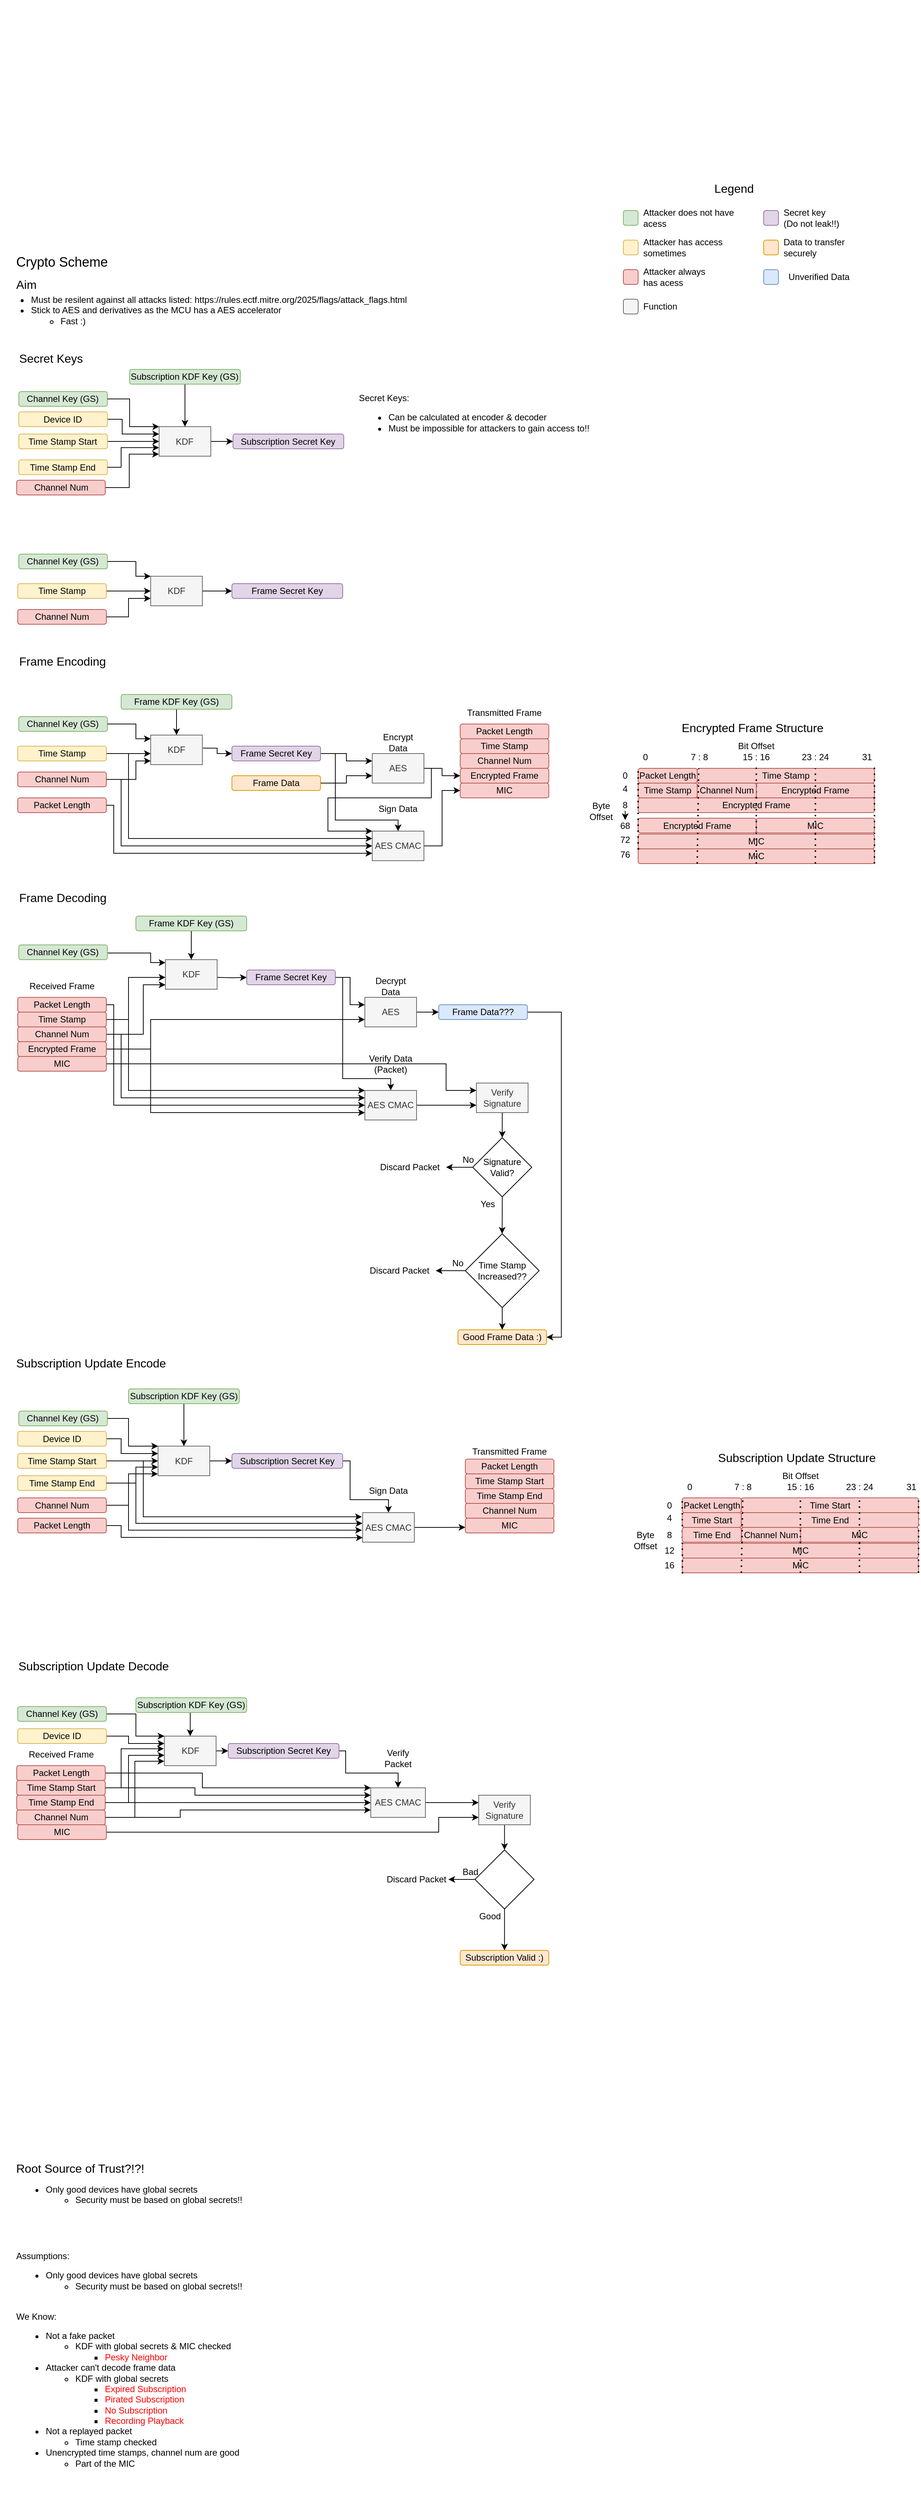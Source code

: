 <mxfile version="26.0.9">
  <diagram name="Page-1" id="Hbnf64Dpp4OHPYfa4F6F">
    <mxGraphModel dx="819" dy="547" grid="1" gridSize="10" guides="1" tooltips="1" connect="1" arrows="1" fold="1" page="1" pageScale="1" pageWidth="827" pageHeight="1169" math="0" shadow="0">
      <root>
        <mxCell id="0" />
        <mxCell id="1" parent="0" />
        <mxCell id="1H_v1rwzwdLI8AuLXujV-31" value="MIC" style="rounded=1;whiteSpace=wrap;html=1;fillColor=#f8cecc;strokeColor=#b85450;" vertex="1" parent="1">
          <mxGeometry x="880" y="1169" width="320" height="20" as="geometry" />
        </mxCell>
        <mxCell id="1H_v1rwzwdLI8AuLXujV-37" value="MIC" style="rounded=1;whiteSpace=wrap;html=1;fillColor=#f8cecc;strokeColor=#b85450;" vertex="1" parent="1">
          <mxGeometry x="880" y="1189" width="320" height="20" as="geometry" />
        </mxCell>
        <mxCell id="1H_v1rwzwdLI8AuLXujV-29" value="MIC" style="rounded=1;whiteSpace=wrap;html=1;fillColor=#f8cecc;strokeColor=#b85450;" vertex="1" parent="1">
          <mxGeometry x="1040" y="1147.5" width="160" height="20" as="geometry" />
        </mxCell>
        <mxCell id="1H_v1rwzwdLI8AuLXujV-25" value="Encrypted Frame" style="rounded=1;whiteSpace=wrap;html=1;fillColor=#f8cecc;strokeColor=#b85450;" vertex="1" parent="1">
          <mxGeometry x="880" y="1147.5" width="160" height="20" as="geometry" />
        </mxCell>
        <mxCell id="1H_v1rwzwdLI8AuLXujV-21" value="Encrypted Frame" style="rounded=1;whiteSpace=wrap;html=1;fillColor=#f8cecc;strokeColor=#b85450;" vertex="1" parent="1">
          <mxGeometry x="880" y="1120" width="320" height="20" as="geometry" />
        </mxCell>
        <mxCell id="1H_v1rwzwdLI8AuLXujV-19" value="Encrypted Frame" style="rounded=1;whiteSpace=wrap;html=1;fillColor=#f8cecc;strokeColor=#b85450;" vertex="1" parent="1">
          <mxGeometry x="1040" y="1100" width="160" height="20" as="geometry" />
        </mxCell>
        <mxCell id="1H_v1rwzwdLI8AuLXujV-14" value="Time Stamp" style="rounded=1;whiteSpace=wrap;html=1;fillColor=#f8cecc;strokeColor=#b85450;" vertex="1" parent="1">
          <mxGeometry x="880" y="1100" width="80" height="20" as="geometry" />
        </mxCell>
        <mxCell id="1H_v1rwzwdLI8AuLXujV-13" value="Time Stamp" style="rounded=1;whiteSpace=wrap;html=1;fillColor=#f8cecc;strokeColor=#b85450;" vertex="1" parent="1">
          <mxGeometry x="960" y="1080" width="240" height="20" as="geometry" />
        </mxCell>
        <mxCell id="1H_v1rwzwdLI8AuLXujV-12" value="Packet Length" style="rounded=1;whiteSpace=wrap;html=1;fillColor=#f8cecc;strokeColor=#b85450;" vertex="1" parent="1">
          <mxGeometry x="880" y="1080" width="80" height="20" as="geometry" />
        </mxCell>
        <mxCell id="FZoFbabwsnSWecllxkjN-2" value="" style="shape=image;verticalLabelPosition=bottom;labelBackgroundColor=default;verticalAlign=top;aspect=fixed;imageAspect=0;image=https://rules.ectf.mitre.org/_images/Sat_Build.png;" parent="1" vertex="1">
          <mxGeometry x="60" y="40" width="719.1" height="320" as="geometry" />
        </mxCell>
        <mxCell id="FZoFbabwsnSWecllxkjN-5" value="&lt;font&gt;Crypto Scheme&lt;/font&gt;" style="text;html=1;align=left;verticalAlign=middle;whiteSpace=wrap;rounded=0;fontSize=18;" parent="1" vertex="1">
          <mxGeometry x="36" y="380" width="260" height="30" as="geometry" />
        </mxCell>
        <mxCell id="FZoFbabwsnSWecllxkjN-32" style="edgeStyle=orthogonalEdgeStyle;rounded=0;orthogonalLoop=1;jettySize=auto;html=1;exitX=1;exitY=0.5;exitDx=0;exitDy=0;entryX=0;entryY=0.25;entryDx=0;entryDy=0;" parent="1" source="FZoFbabwsnSWecllxkjN-15" target="FZoFbabwsnSWecllxkjN-24" edge="1">
          <mxGeometry relative="1" as="geometry" />
        </mxCell>
        <mxCell id="FZoFbabwsnSWecllxkjN-35" style="edgeStyle=orthogonalEdgeStyle;rounded=0;orthogonalLoop=1;jettySize=auto;html=1;exitX=1;exitY=0.5;exitDx=0;exitDy=0;entryX=0.5;entryY=0;entryDx=0;entryDy=0;" parent="1" source="FZoFbabwsnSWecllxkjN-15" target="FZoFbabwsnSWecllxkjN-51" edge="1">
          <mxGeometry relative="1" as="geometry">
            <mxPoint x="520" y="1170" as="targetPoint" />
            <Array as="points">
              <mxPoint x="470" y="1060" />
              <mxPoint x="470" y="1150" />
              <mxPoint x="555" y="1150" />
            </Array>
          </mxGeometry>
        </mxCell>
        <mxCell id="FZoFbabwsnSWecllxkjN-15" value="Frame Secret Key" style="rounded=1;whiteSpace=wrap;html=1;fillColor=#e1d5e7;strokeColor=#9673a6;" parent="1" vertex="1">
          <mxGeometry x="330" y="1050" width="120" height="20" as="geometry" />
        </mxCell>
        <mxCell id="FZoFbabwsnSWecllxkjN-33" style="edgeStyle=orthogonalEdgeStyle;rounded=0;orthogonalLoop=1;jettySize=auto;html=1;exitX=1;exitY=0.5;exitDx=0;exitDy=0;entryX=0;entryY=0.75;entryDx=0;entryDy=0;" parent="1" source="FZoFbabwsnSWecllxkjN-16" target="FZoFbabwsnSWecllxkjN-24" edge="1">
          <mxGeometry relative="1" as="geometry" />
        </mxCell>
        <mxCell id="FZoFbabwsnSWecllxkjN-48" style="edgeStyle=orthogonalEdgeStyle;rounded=0;orthogonalLoop=1;jettySize=auto;html=1;exitX=1;exitY=0.5;exitDx=0;exitDy=0;entryX=0;entryY=0;entryDx=0;entryDy=0;" parent="1" source="FZoFbabwsnSWecllxkjN-24" target="FZoFbabwsnSWecllxkjN-51" edge="1">
          <mxGeometry relative="1" as="geometry">
            <mxPoint x="520" y="1180" as="targetPoint" />
            <Array as="points">
              <mxPoint x="600" y="1080" />
              <mxPoint x="600" y="1120" />
              <mxPoint x="460" y="1120" />
              <mxPoint x="460" y="1165" />
            </Array>
          </mxGeometry>
        </mxCell>
        <mxCell id="FZoFbabwsnSWecllxkjN-16" value="Frame Data" style="rounded=1;whiteSpace=wrap;html=1;fillColor=#ffe6cc;strokeColor=#d79b00;" parent="1" vertex="1">
          <mxGeometry x="330" y="1090" width="120" height="20" as="geometry" />
        </mxCell>
        <mxCell id="FZoFbabwsnSWecllxkjN-18" value="&lt;font style=&quot;font-size: 16px;&quot;&gt;Secret Keys&lt;/font&gt;" style="text;html=1;align=left;verticalAlign=middle;whiteSpace=wrap;rounded=0;" parent="1" vertex="1">
          <mxGeometry x="40" y="510" width="260" height="30" as="geometry" />
        </mxCell>
        <mxCell id="FZoFbabwsnSWecllxkjN-19" value="Secret Keys:&lt;div&gt;&lt;ul&gt;&lt;li&gt;Can be calculated at encoder &amp;amp; decoder&lt;/li&gt;&lt;li&gt;Must be impossible for attackers to gain access to!!&lt;/li&gt;&lt;/ul&gt;&lt;/div&gt;" style="text;html=1;align=left;verticalAlign=top;whiteSpace=wrap;rounded=0;" parent="1" vertex="1">
          <mxGeometry x="500" y="565" width="320" height="75" as="geometry" />
        </mxCell>
        <mxCell id="FZoFbabwsnSWecllxkjN-23" value="&lt;font style=&quot;font-size: 16px;&quot;&gt;Frame Encoding&lt;/font&gt;" style="text;html=1;align=left;verticalAlign=middle;whiteSpace=wrap;rounded=0;" parent="1" vertex="1">
          <mxGeometry x="40" y="920" width="260" height="30" as="geometry" />
        </mxCell>
        <mxCell id="FZoFbabwsnSWecllxkjN-54" style="edgeStyle=orthogonalEdgeStyle;rounded=0;orthogonalLoop=1;jettySize=auto;html=1;exitX=1;exitY=0.5;exitDx=0;exitDy=0;entryX=0;entryY=0.5;entryDx=0;entryDy=0;" parent="1" source="FZoFbabwsnSWecllxkjN-24" target="FZoFbabwsnSWecllxkjN-52" edge="1">
          <mxGeometry relative="1" as="geometry" />
        </mxCell>
        <mxCell id="FZoFbabwsnSWecllxkjN-24" value="AES" style="rounded=0;whiteSpace=wrap;html=1;fillColor=#f5f5f5;fontColor=#333333;strokeColor=#666666;" parent="1" vertex="1">
          <mxGeometry x="520" y="1060" width="70" height="40" as="geometry" />
        </mxCell>
        <mxCell id="FZoFbabwsnSWecllxkjN-31" style="edgeStyle=orthogonalEdgeStyle;rounded=0;orthogonalLoop=1;jettySize=auto;html=1;exitX=1;exitY=0.5;exitDx=0;exitDy=0;entryX=0;entryY=0.25;entryDx=0;entryDy=0;" parent="1" edge="1">
          <mxGeometry relative="1" as="geometry">
            <mxPoint x="220" y="705" as="targetPoint" />
          </mxGeometry>
        </mxCell>
        <mxCell id="FZoFbabwsnSWecllxkjN-36" value="Encrypt Data" style="text;html=1;align=center;verticalAlign=middle;whiteSpace=wrap;rounded=0;" parent="1" vertex="1">
          <mxGeometry x="520" y="1030" width="70" height="30" as="geometry" />
        </mxCell>
        <mxCell id="FZoFbabwsnSWecllxkjN-37" value="Sign Data" style="text;html=1;align=center;verticalAlign=middle;whiteSpace=wrap;rounded=0;" parent="1" vertex="1">
          <mxGeometry x="520" y="1120" width="70" height="30" as="geometry" />
        </mxCell>
        <mxCell id="FZoFbabwsnSWecllxkjN-40" value="Channel Key (GS)" style="rounded=1;whiteSpace=wrap;html=1;fillColor=#d5e8d4;strokeColor=#82b366;" parent="1" vertex="1">
          <mxGeometry x="41.43" y="1010" width="120" height="20" as="geometry" />
        </mxCell>
        <mxCell id="FZoFbabwsnSWecllxkjN-41" style="edgeStyle=orthogonalEdgeStyle;rounded=0;orthogonalLoop=1;jettySize=auto;html=1;exitX=1;exitY=0.5;exitDx=0;exitDy=0;entryX=0;entryY=0.5;entryDx=0;entryDy=0;" parent="1" source="FZoFbabwsnSWecllxkjN-42" edge="1">
          <mxGeometry relative="1" as="geometry">
            <mxPoint x="220" y="1060" as="targetPoint" />
          </mxGeometry>
        </mxCell>
        <mxCell id="FZoFbabwsnSWecllxkjN-49" style="edgeStyle=orthogonalEdgeStyle;rounded=0;orthogonalLoop=1;jettySize=auto;html=1;exitX=1;exitY=0.5;exitDx=0;exitDy=0;entryX=0;entryY=0.25;entryDx=0;entryDy=0;" parent="1" source="FZoFbabwsnSWecllxkjN-42" target="FZoFbabwsnSWecllxkjN-51" edge="1">
          <mxGeometry relative="1" as="geometry">
            <mxPoint x="520" y="1190" as="targetPoint" />
            <Array as="points">
              <mxPoint x="190" y="1060" />
              <mxPoint x="190" y="1175" />
            </Array>
          </mxGeometry>
        </mxCell>
        <mxCell id="FZoFbabwsnSWecllxkjN-42" value="Time Stamp" style="rounded=1;whiteSpace=wrap;html=1;fillColor=#fff2cc;strokeColor=#d6b656;" parent="1" vertex="1">
          <mxGeometry x="40" y="1050" width="120" height="20" as="geometry" />
        </mxCell>
        <mxCell id="FZoFbabwsnSWecllxkjN-47" style="edgeStyle=orthogonalEdgeStyle;rounded=0;orthogonalLoop=1;jettySize=auto;html=1;exitX=1.011;exitY=0.442;exitDx=0;exitDy=0;entryX=0;entryY=0.5;entryDx=0;entryDy=0;exitPerimeter=0;" parent="1" source="_PfdmNzppAyqhTIvQ9N5-28" target="FZoFbabwsnSWecllxkjN-15" edge="1">
          <mxGeometry relative="1" as="geometry">
            <mxPoint x="290" y="1060" as="sourcePoint" />
            <Array as="points">
              <mxPoint x="310" y="1053" />
              <mxPoint x="310" y="1060" />
            </Array>
          </mxGeometry>
        </mxCell>
        <mxCell id="FZoFbabwsnSWecllxkjN-44" style="edgeStyle=orthogonalEdgeStyle;rounded=0;orthogonalLoop=1;jettySize=auto;html=1;exitX=1;exitY=0.5;exitDx=0;exitDy=0;entryX=0;entryY=0;entryDx=0;entryDy=0;" parent="1" source="FZoFbabwsnSWecllxkjN-40" edge="1">
          <mxGeometry relative="1" as="geometry">
            <mxPoint x="220" y="1040" as="targetPoint" />
            <Array as="points">
              <mxPoint x="200" y="1020" />
              <mxPoint x="200" y="1040" />
            </Array>
          </mxGeometry>
        </mxCell>
        <mxCell id="FZoFbabwsnSWecllxkjN-45" style="edgeStyle=orthogonalEdgeStyle;rounded=0;orthogonalLoop=1;jettySize=auto;html=1;exitX=1;exitY=0.5;exitDx=0;exitDy=0;entryX=0;entryY=0.75;entryDx=0;entryDy=0;" parent="1" source="FZoFbabwsnSWecllxkjN-46" edge="1">
          <mxGeometry relative="1" as="geometry">
            <mxPoint x="220" y="1070" as="targetPoint" />
            <Array as="points">
              <mxPoint x="200" y="1095" />
              <mxPoint x="200" y="1070" />
            </Array>
          </mxGeometry>
        </mxCell>
        <mxCell id="FZoFbabwsnSWecllxkjN-50" style="edgeStyle=orthogonalEdgeStyle;rounded=0;orthogonalLoop=1;jettySize=auto;html=1;exitX=1;exitY=0.5;exitDx=0;exitDy=0;entryX=0;entryY=0.5;entryDx=0;entryDy=0;" parent="1" source="FZoFbabwsnSWecllxkjN-46" target="FZoFbabwsnSWecllxkjN-51" edge="1">
          <mxGeometry relative="1" as="geometry">
            <mxPoint x="520.0" y="1200" as="targetPoint" />
            <Array as="points">
              <mxPoint x="180" y="1095" />
              <mxPoint x="180" y="1185" />
            </Array>
          </mxGeometry>
        </mxCell>
        <mxCell id="FZoFbabwsnSWecllxkjN-46" value="Channel Num" style="rounded=1;whiteSpace=wrap;html=1;fillColor=#f8cecc;strokeColor=#b85450;" parent="1" vertex="1">
          <mxGeometry x="40" y="1085" width="120" height="20" as="geometry" />
        </mxCell>
        <mxCell id="FZoFbabwsnSWecllxkjN-55" style="edgeStyle=orthogonalEdgeStyle;rounded=0;orthogonalLoop=1;jettySize=auto;html=1;exitX=1;exitY=0.5;exitDx=0;exitDy=0;entryX=0;entryY=0.5;entryDx=0;entryDy=0;" parent="1" source="FZoFbabwsnSWecllxkjN-51" target="FZoFbabwsnSWecllxkjN-53" edge="1">
          <mxGeometry relative="1" as="geometry" />
        </mxCell>
        <mxCell id="FZoFbabwsnSWecllxkjN-51" value="AES CMAC" style="rounded=0;whiteSpace=wrap;html=1;fillColor=#f5f5f5;fontColor=#333333;strokeColor=#666666;" parent="1" vertex="1">
          <mxGeometry x="520" y="1165" width="70" height="40" as="geometry" />
        </mxCell>
        <mxCell id="FZoFbabwsnSWecllxkjN-52" value="Encrypted Frame" style="rounded=1;whiteSpace=wrap;html=1;fillColor=#f8cecc;strokeColor=#b85450;" parent="1" vertex="1">
          <mxGeometry x="639.1" y="1080" width="120" height="20" as="geometry" />
        </mxCell>
        <mxCell id="FZoFbabwsnSWecllxkjN-53" value="MIC" style="rounded=1;whiteSpace=wrap;html=1;fillColor=#f8cecc;strokeColor=#b85450;" parent="1" vertex="1">
          <mxGeometry x="639.1" y="1100" width="120" height="20" as="geometry" />
        </mxCell>
        <mxCell id="FZoFbabwsnSWecllxkjN-56" value="Time Stamp" style="rounded=1;whiteSpace=wrap;html=1;fillColor=#f8cecc;strokeColor=#b85450;" parent="1" vertex="1">
          <mxGeometry x="639.1" y="1040" width="120" height="20" as="geometry" />
        </mxCell>
        <mxCell id="FZoFbabwsnSWecllxkjN-57" value="Transmitted Frame" style="text;html=1;align=center;verticalAlign=middle;whiteSpace=wrap;rounded=0;" parent="1" vertex="1">
          <mxGeometry x="639.1" y="990" width="120" height="30" as="geometry" />
        </mxCell>
        <mxCell id="FZoFbabwsnSWecllxkjN-58" value="Packet Length" style="rounded=1;whiteSpace=wrap;html=1;fillColor=#f8cecc;strokeColor=#b85450;" parent="1" vertex="1">
          <mxGeometry x="639.1" y="1020" width="120" height="20" as="geometry" />
        </mxCell>
        <mxCell id="FZoFbabwsnSWecllxkjN-61" value="&lt;font style=&quot;font-size: 16px;&quot;&gt;Aim&lt;/font&gt;" style="text;html=1;align=left;verticalAlign=middle;whiteSpace=wrap;rounded=0;" parent="1" vertex="1">
          <mxGeometry x="36" y="410" width="260" height="30" as="geometry" />
        </mxCell>
        <mxCell id="FZoFbabwsnSWecllxkjN-62" value="&lt;ul&gt;&lt;li&gt;&lt;span style=&quot;background-color: transparent; color: light-dark(rgb(0, 0, 0), rgb(255, 255, 255));&quot;&gt;Must be resilent against all attacks listed:&amp;nbsp;&lt;/span&gt;https://rules.ectf.mitre.org/2025/flags/attack_flags.html&lt;/li&gt;&lt;li&gt;Stick to AES and derivatives as the MCU has a AES accelerator&lt;br&gt;&lt;/li&gt;&lt;ul&gt;&lt;li&gt;Fast :)&lt;/li&gt;&lt;/ul&gt;&lt;/ul&gt;" style="text;html=1;align=left;verticalAlign=top;whiteSpace=wrap;rounded=0;" parent="1" vertex="1">
          <mxGeometry x="16" y="420" width="640" height="60" as="geometry" />
        </mxCell>
        <mxCell id="FZoFbabwsnSWecllxkjN-63" value="&lt;font style=&quot;font-size: 16px;&quot;&gt;Frame Decoding&lt;/font&gt;" style="text;html=1;align=left;verticalAlign=middle;whiteSpace=wrap;rounded=0;" parent="1" vertex="1">
          <mxGeometry x="40" y="1240" width="260" height="30" as="geometry" />
        </mxCell>
        <mxCell id="FZoFbabwsnSWecllxkjN-86" style="edgeStyle=orthogonalEdgeStyle;rounded=0;orthogonalLoop=1;jettySize=auto;html=1;exitX=1;exitY=0.5;exitDx=0;exitDy=0;entryX=0;entryY=0.75;entryDx=0;entryDy=0;" parent="1" source="FZoFbabwsnSWecllxkjN-64" target="FZoFbabwsnSWecllxkjN-83" edge="1">
          <mxGeometry relative="1" as="geometry">
            <Array as="points">
              <mxPoint x="220" y="1460" />
              <mxPoint x="220" y="1420" />
            </Array>
          </mxGeometry>
        </mxCell>
        <mxCell id="_PfdmNzppAyqhTIvQ9N5-98" style="edgeStyle=orthogonalEdgeStyle;rounded=0;orthogonalLoop=1;jettySize=auto;html=1;exitX=1;exitY=0.5;exitDx=0;exitDy=0;entryX=0;entryY=0.75;entryDx=0;entryDy=0;" parent="1" source="FZoFbabwsnSWecllxkjN-64" target="FZoFbabwsnSWecllxkjN-96" edge="1">
          <mxGeometry relative="1" as="geometry">
            <Array as="points">
              <mxPoint x="220" y="1460" />
              <mxPoint x="220" y="1546" />
            </Array>
          </mxGeometry>
        </mxCell>
        <mxCell id="FZoFbabwsnSWecllxkjN-64" value="Encrypted Frame" style="rounded=1;whiteSpace=wrap;html=1;fillColor=#f8cecc;strokeColor=#b85450;" parent="1" vertex="1">
          <mxGeometry x="40" y="1450" width="120" height="20" as="geometry" />
        </mxCell>
        <mxCell id="FZoFbabwsnSWecllxkjN-102" style="edgeStyle=orthogonalEdgeStyle;rounded=0;orthogonalLoop=1;jettySize=auto;html=1;exitX=1;exitY=0.5;exitDx=0;exitDy=0;entryX=0;entryY=0.25;entryDx=0;entryDy=0;" parent="1" source="FZoFbabwsnSWecllxkjN-65" target="FZoFbabwsnSWecllxkjN-101" edge="1">
          <mxGeometry relative="1" as="geometry">
            <Array as="points">
              <mxPoint x="620" y="1480" />
              <mxPoint x="620" y="1516" />
            </Array>
          </mxGeometry>
        </mxCell>
        <mxCell id="FZoFbabwsnSWecllxkjN-65" value="MIC" style="rounded=1;whiteSpace=wrap;html=1;fillColor=#f8cecc;strokeColor=#b85450;" parent="1" vertex="1">
          <mxGeometry x="40" y="1470" width="120" height="20" as="geometry" />
        </mxCell>
        <mxCell id="FZoFbabwsnSWecllxkjN-80" style="edgeStyle=orthogonalEdgeStyle;rounded=0;orthogonalLoop=1;jettySize=auto;html=1;exitX=1;exitY=0.5;exitDx=0;exitDy=0;entryX=0;entryY=0.5;entryDx=0;entryDy=0;" parent="1" source="FZoFbabwsnSWecllxkjN-66" edge="1">
          <mxGeometry relative="1" as="geometry">
            <Array as="points">
              <mxPoint x="190" y="1420" />
              <mxPoint x="190" y="1363" />
            </Array>
            <mxPoint x="240" y="1363.0" as="targetPoint" />
          </mxGeometry>
        </mxCell>
        <mxCell id="FZoFbabwsnSWecllxkjN-94" style="edgeStyle=orthogonalEdgeStyle;rounded=0;orthogonalLoop=1;jettySize=auto;html=1;exitX=1;exitY=0.5;exitDx=0;exitDy=0;entryX=0;entryY=0;entryDx=0;entryDy=0;" parent="1" source="FZoFbabwsnSWecllxkjN-66" target="FZoFbabwsnSWecllxkjN-96" edge="1">
          <mxGeometry relative="1" as="geometry">
            <mxPoint x="510" y="1540" as="targetPoint" />
            <Array as="points">
              <mxPoint x="190" y="1420" />
              <mxPoint x="190" y="1516" />
            </Array>
          </mxGeometry>
        </mxCell>
        <mxCell id="FZoFbabwsnSWecllxkjN-66" value="Time Stamp" style="rounded=1;whiteSpace=wrap;html=1;fillColor=#f8cecc;strokeColor=#b85450;" parent="1" vertex="1">
          <mxGeometry x="40" y="1410" width="120" height="20" as="geometry" />
        </mxCell>
        <mxCell id="FZoFbabwsnSWecllxkjN-67" value="Packet Length" style="rounded=1;whiteSpace=wrap;html=1;fillColor=#f8cecc;strokeColor=#b85450;" parent="1" vertex="1">
          <mxGeometry x="40" y="1390" width="120" height="20" as="geometry" />
        </mxCell>
        <mxCell id="FZoFbabwsnSWecllxkjN-68" value="Received Frame" style="text;html=1;align=center;verticalAlign=middle;whiteSpace=wrap;rounded=0;" parent="1" vertex="1">
          <mxGeometry x="40" y="1360" width="120" height="30" as="geometry" />
        </mxCell>
        <mxCell id="FZoFbabwsnSWecllxkjN-79" style="edgeStyle=orthogonalEdgeStyle;rounded=0;orthogonalLoop=1;jettySize=auto;html=1;exitX=1;exitY=0.5;exitDx=0;exitDy=0;entryX=0;entryY=0;entryDx=0;entryDy=0;" parent="1" source="FZoFbabwsnSWecllxkjN-69" edge="1">
          <mxGeometry relative="1" as="geometry">
            <mxPoint x="240" y="1343.0" as="targetPoint" />
            <Array as="points">
              <mxPoint x="161" y="1330" />
              <mxPoint x="220" y="1330" />
              <mxPoint x="220" y="1343" />
            </Array>
          </mxGeometry>
        </mxCell>
        <mxCell id="FZoFbabwsnSWecllxkjN-69" value="Channel Key (GS)" style="rounded=1;whiteSpace=wrap;html=1;fillColor=#d5e8d4;strokeColor=#82b366;" parent="1" vertex="1">
          <mxGeometry x="41.43" y="1319" width="120" height="20" as="geometry" />
        </mxCell>
        <mxCell id="FZoFbabwsnSWecllxkjN-70" value="Channel Num" style="rounded=1;whiteSpace=wrap;html=1;fillColor=#f8cecc;strokeColor=#b85450;" parent="1" vertex="1">
          <mxGeometry x="639.1" y="1060" width="120" height="20" as="geometry" />
        </mxCell>
        <mxCell id="FZoFbabwsnSWecllxkjN-81" style="edgeStyle=orthogonalEdgeStyle;rounded=0;orthogonalLoop=1;jettySize=auto;html=1;exitX=1;exitY=0.5;exitDx=0;exitDy=0;entryX=0;entryY=0.75;entryDx=0;entryDy=0;" parent="1" source="FZoFbabwsnSWecllxkjN-71" edge="1">
          <mxGeometry relative="1" as="geometry">
            <mxPoint x="240" y="1373.0" as="targetPoint" />
            <Array as="points">
              <mxPoint x="210" y="1440" />
              <mxPoint x="210" y="1373" />
            </Array>
          </mxGeometry>
        </mxCell>
        <mxCell id="FZoFbabwsnSWecllxkjN-95" style="edgeStyle=orthogonalEdgeStyle;rounded=0;orthogonalLoop=1;jettySize=auto;html=1;exitX=1;exitY=0.5;exitDx=0;exitDy=0;entryX=0;entryY=0.25;entryDx=0;entryDy=0;" parent="1" source="FZoFbabwsnSWecllxkjN-71" target="FZoFbabwsnSWecllxkjN-96" edge="1">
          <mxGeometry relative="1" as="geometry">
            <mxPoint x="510" y="1550" as="targetPoint" />
            <Array as="points">
              <mxPoint x="180" y="1440" />
              <mxPoint x="180" y="1526" />
            </Array>
          </mxGeometry>
        </mxCell>
        <mxCell id="FZoFbabwsnSWecllxkjN-71" value="Channel Num" style="rounded=1;whiteSpace=wrap;html=1;fillColor=#f8cecc;strokeColor=#b85450;" parent="1" vertex="1">
          <mxGeometry x="40" y="1430" width="120" height="20" as="geometry" />
        </mxCell>
        <mxCell id="FZoFbabwsnSWecllxkjN-85" style="edgeStyle=orthogonalEdgeStyle;rounded=0;orthogonalLoop=1;jettySize=auto;html=1;exitX=1;exitY=0.5;exitDx=0;exitDy=0;entryX=0;entryY=0.25;entryDx=0;entryDy=0;" parent="1" source="FZoFbabwsnSWecllxkjN-72" target="FZoFbabwsnSWecllxkjN-83" edge="1">
          <mxGeometry relative="1" as="geometry" />
        </mxCell>
        <mxCell id="FZoFbabwsnSWecllxkjN-92" style="edgeStyle=orthogonalEdgeStyle;rounded=0;orthogonalLoop=1;jettySize=auto;html=1;exitX=1;exitY=0.5;exitDx=0;exitDy=0;entryX=0.5;entryY=0;entryDx=0;entryDy=0;" parent="1" source="FZoFbabwsnSWecllxkjN-72" target="FZoFbabwsnSWecllxkjN-96" edge="1">
          <mxGeometry relative="1" as="geometry">
            <mxPoint x="510" y="1520" as="targetPoint" />
            <Array as="points">
              <mxPoint x="480" y="1363" />
              <mxPoint x="480" y="1500" />
              <mxPoint x="545" y="1500" />
            </Array>
          </mxGeometry>
        </mxCell>
        <mxCell id="FZoFbabwsnSWecllxkjN-72" value="Frame Secret Key" style="rounded=1;whiteSpace=wrap;html=1;fillColor=#e1d5e7;strokeColor=#9673a6;" parent="1" vertex="1">
          <mxGeometry x="350" y="1353" width="120" height="20" as="geometry" />
        </mxCell>
        <mxCell id="FZoFbabwsnSWecllxkjN-74" style="edgeStyle=orthogonalEdgeStyle;rounded=0;orthogonalLoop=1;jettySize=auto;html=1;exitX=1;exitY=0.5;exitDx=0;exitDy=0;entryX=0;entryY=0.5;entryDx=0;entryDy=0;" parent="1" target="FZoFbabwsnSWecllxkjN-72" edge="1">
          <mxGeometry relative="1" as="geometry">
            <mxPoint x="310" y="1363.0" as="sourcePoint" />
          </mxGeometry>
        </mxCell>
        <mxCell id="FZoFbabwsnSWecllxkjN-88" style="edgeStyle=orthogonalEdgeStyle;rounded=0;orthogonalLoop=1;jettySize=auto;html=1;exitX=1;exitY=0.5;exitDx=0;exitDy=0;" parent="1" source="FZoFbabwsnSWecllxkjN-83" target="FZoFbabwsnSWecllxkjN-87" edge="1">
          <mxGeometry relative="1" as="geometry" />
        </mxCell>
        <mxCell id="FZoFbabwsnSWecllxkjN-83" value="AES" style="rounded=0;whiteSpace=wrap;html=1;fillColor=#f5f5f5;fontColor=#333333;strokeColor=#666666;" parent="1" vertex="1">
          <mxGeometry x="510" y="1390" width="70" height="40" as="geometry" />
        </mxCell>
        <mxCell id="FZoFbabwsnSWecllxkjN-84" value="Decrypt Data" style="text;html=1;align=center;verticalAlign=middle;whiteSpace=wrap;rounded=0;" parent="1" vertex="1">
          <mxGeometry x="510" y="1360" width="70" height="30" as="geometry" />
        </mxCell>
        <mxCell id="FZoFbabwsnSWecllxkjN-115" style="edgeStyle=orthogonalEdgeStyle;rounded=0;orthogonalLoop=1;jettySize=auto;html=1;exitX=1;exitY=0.5;exitDx=0;exitDy=0;entryX=1;entryY=0.5;entryDx=0;entryDy=0;" parent="1" source="FZoFbabwsnSWecllxkjN-87" target="FZoFbabwsnSWecllxkjN-114" edge="1">
          <mxGeometry relative="1" as="geometry" />
        </mxCell>
        <mxCell id="FZoFbabwsnSWecllxkjN-87" value="Frame Data???" style="rounded=1;whiteSpace=wrap;html=1;fillColor=#dae8fc;strokeColor=#6c8ebf;" parent="1" vertex="1">
          <mxGeometry x="610" y="1400" width="120" height="20" as="geometry" />
        </mxCell>
        <mxCell id="FZoFbabwsnSWecllxkjN-98" style="edgeStyle=orthogonalEdgeStyle;rounded=0;orthogonalLoop=1;jettySize=auto;html=1;exitX=1;exitY=0.5;exitDx=0;exitDy=0;entryX=0;entryY=0.75;entryDx=0;entryDy=0;" parent="1" source="FZoFbabwsnSWecllxkjN-96" target="FZoFbabwsnSWecllxkjN-101" edge="1">
          <mxGeometry relative="1" as="geometry">
            <mxPoint x="600.0" y="1535.897" as="targetPoint" />
          </mxGeometry>
        </mxCell>
        <mxCell id="FZoFbabwsnSWecllxkjN-96" value="AES CMAC" style="rounded=0;whiteSpace=wrap;html=1;fillColor=#f5f5f5;fontColor=#333333;strokeColor=#666666;" parent="1" vertex="1">
          <mxGeometry x="510" y="1516" width="70" height="40" as="geometry" />
        </mxCell>
        <mxCell id="FZoFbabwsnSWecllxkjN-97" value="Verify Data (Packet)" style="text;html=1;align=center;verticalAlign=middle;whiteSpace=wrap;rounded=0;" parent="1" vertex="1">
          <mxGeometry x="510" y="1460" width="70" height="40" as="geometry" />
        </mxCell>
        <mxCell id="FZoFbabwsnSWecllxkjN-105" style="edgeStyle=orthogonalEdgeStyle;rounded=0;orthogonalLoop=1;jettySize=auto;html=1;exitX=0.5;exitY=1;exitDx=0;exitDy=0;entryX=0.5;entryY=0;entryDx=0;entryDy=0;" parent="1" source="FZoFbabwsnSWecllxkjN-101" target="FZoFbabwsnSWecllxkjN-104" edge="1">
          <mxGeometry relative="1" as="geometry" />
        </mxCell>
        <mxCell id="FZoFbabwsnSWecllxkjN-101" value="Verify Signature" style="rounded=0;whiteSpace=wrap;html=1;fillColor=#f5f5f5;fontColor=#333333;strokeColor=#666666;" parent="1" vertex="1">
          <mxGeometry x="661" y="1506" width="70" height="40" as="geometry" />
        </mxCell>
        <mxCell id="FZoFbabwsnSWecllxkjN-107" style="edgeStyle=orthogonalEdgeStyle;rounded=0;orthogonalLoop=1;jettySize=auto;html=1;exitX=0;exitY=0.5;exitDx=0;exitDy=0;" parent="1" source="FZoFbabwsnSWecllxkjN-104" edge="1">
          <mxGeometry relative="1" as="geometry">
            <mxPoint x="620" y="1620" as="targetPoint" />
          </mxGeometry>
        </mxCell>
        <mxCell id="FZoFbabwsnSWecllxkjN-112" style="edgeStyle=orthogonalEdgeStyle;rounded=0;orthogonalLoop=1;jettySize=auto;html=1;exitX=0.5;exitY=1;exitDx=0;exitDy=0;" parent="1" source="FZoFbabwsnSWecllxkjN-104" edge="1">
          <mxGeometry relative="1" as="geometry">
            <mxPoint x="695.828" y="1710" as="targetPoint" />
          </mxGeometry>
        </mxCell>
        <mxCell id="FZoFbabwsnSWecllxkjN-104" value="Signature Valid?" style="rhombus;whiteSpace=wrap;html=1;" parent="1" vertex="1">
          <mxGeometry x="656" y="1580" width="80" height="80" as="geometry" />
        </mxCell>
        <mxCell id="FZoFbabwsnSWecllxkjN-106" value="No" style="text;html=1;align=center;verticalAlign=middle;whiteSpace=wrap;rounded=0;" parent="1" vertex="1">
          <mxGeometry x="630" y="1600" width="40" height="20" as="geometry" />
        </mxCell>
        <mxCell id="FZoFbabwsnSWecllxkjN-109" value="Discard Packet" style="text;html=1;align=center;verticalAlign=middle;whiteSpace=wrap;rounded=0;" parent="1" vertex="1">
          <mxGeometry x="521" y="1610" width="100" height="20" as="geometry" />
        </mxCell>
        <mxCell id="FZoFbabwsnSWecllxkjN-111" value="Yes" style="text;html=1;align=center;verticalAlign=middle;whiteSpace=wrap;rounded=0;" parent="1" vertex="1">
          <mxGeometry x="656" y="1660" width="40.9" height="20" as="geometry" />
        </mxCell>
        <mxCell id="FZoFbabwsnSWecllxkjN-114" value="Good Frame Data :)" style="rounded=1;whiteSpace=wrap;html=1;fillColor=#ffe6cc;strokeColor=#d79b00;" parent="1" vertex="1">
          <mxGeometry x="636" y="1840" width="120" height="20" as="geometry" />
        </mxCell>
        <mxCell id="FZoFbabwsnSWecllxkjN-117" value="&lt;div&gt;Assumptions:&lt;/div&gt;&lt;div&gt;&lt;ul&gt;&lt;li&gt;Only good devices have global secrets&lt;/li&gt;&lt;ul&gt;&lt;li&gt;Security must be based on global secrets!!&lt;/li&gt;&lt;/ul&gt;&lt;/ul&gt;&lt;/div&gt;&lt;div&gt;&lt;br&gt;&lt;/div&gt;We Know:&lt;div&gt;&lt;ul&gt;&lt;li&gt;&lt;span style=&quot;background-color: transparent; color: light-dark(rgb(0, 0, 0), rgb(255, 255, 255));&quot;&gt;Not a fake packet&lt;/span&gt;&lt;/li&gt;&lt;ul&gt;&lt;li&gt;KDF with global secrets &amp;amp; MIC checked&lt;/li&gt;&lt;ul&gt;&lt;li&gt;&lt;font style=&quot;color: rgb(255, 0, 0);&quot;&gt;Pesky Neighbor&lt;/font&gt;&lt;/li&gt;&lt;/ul&gt;&lt;/ul&gt;&lt;li&gt;Attacker can&#39;t decode frame data&lt;/li&gt;&lt;ul&gt;&lt;li&gt;KDF with global secrets&lt;/li&gt;&lt;ul&gt;&lt;li&gt;&lt;font style=&quot;color: rgb(255, 0, 0);&quot;&gt;Expired Subscription&lt;/font&gt;&lt;/li&gt;&lt;li&gt;&lt;font style=&quot;color: rgb(255, 0, 0);&quot;&gt;Pirated Subscription&lt;/font&gt;&lt;/li&gt;&lt;li&gt;&lt;font style=&quot;color: rgb(255, 0, 0);&quot;&gt;No Subscription&lt;/font&gt;&lt;/li&gt;&lt;li&gt;&lt;font style=&quot;color: rgb(255, 0, 0);&quot;&gt;Recording Playback&lt;/font&gt;&lt;/li&gt;&lt;/ul&gt;&lt;/ul&gt;&lt;li&gt;Not a replayed packet&lt;/li&gt;&lt;ul&gt;&lt;li&gt;Time stamp checked&lt;/li&gt;&lt;/ul&gt;&lt;li&gt;Unencrypted time stamps, channel num are good&lt;/li&gt;&lt;ul&gt;&lt;li&gt;Part of the MIC&lt;/li&gt;&lt;/ul&gt;&lt;/ul&gt;&lt;div&gt;&lt;br&gt;&lt;/div&gt;&lt;/div&gt;&lt;div&gt;&lt;br&gt;&lt;/div&gt;" style="text;html=1;align=left;verticalAlign=top;whiteSpace=wrap;rounded=0;" parent="1" vertex="1">
          <mxGeometry x="36" y="3080" width="382.5" height="310" as="geometry" />
        </mxCell>
        <mxCell id="ThvzjcIZfhXhCROZsa4s-1" style="edgeStyle=orthogonalEdgeStyle;rounded=0;orthogonalLoop=1;jettySize=auto;html=1;exitX=0.5;exitY=1;exitDx=0;exitDy=0;" parent="1" source="FZoFbabwsnSWecllxkjN-118" target="FZoFbabwsnSWecllxkjN-114" edge="1">
          <mxGeometry relative="1" as="geometry">
            <mxPoint x="696" y="1841.26" as="sourcePoint" />
          </mxGeometry>
        </mxCell>
        <mxCell id="FZoFbabwsnSWecllxkjN-118" value="Time Stamp Increased??" style="rhombus;whiteSpace=wrap;html=1;" parent="1" vertex="1">
          <mxGeometry x="646" y="1710" width="100" height="100" as="geometry" />
        </mxCell>
        <mxCell id="FZoFbabwsnSWecllxkjN-123" style="edgeStyle=orthogonalEdgeStyle;rounded=0;orthogonalLoop=1;jettySize=auto;html=1;exitX=0.75;exitY=1;exitDx=0;exitDy=0;" parent="1" source="FZoFbabwsnSWecllxkjN-125" edge="1">
          <mxGeometry relative="1" as="geometry">
            <mxPoint x="606" y="1760" as="targetPoint" />
            <mxPoint x="642" y="1760" as="sourcePoint" />
            <Array as="points">
              <mxPoint x="616" y="1760" />
              <mxPoint x="616" y="1760" />
            </Array>
          </mxGeometry>
        </mxCell>
        <mxCell id="FZoFbabwsnSWecllxkjN-124" value="Discard Packet" style="text;html=1;align=center;verticalAlign=middle;whiteSpace=wrap;rounded=0;" parent="1" vertex="1">
          <mxGeometry x="507" y="1750" width="100" height="20" as="geometry" />
        </mxCell>
        <mxCell id="FZoFbabwsnSWecllxkjN-125" value="No" style="text;html=1;align=center;verticalAlign=middle;whiteSpace=wrap;rounded=0;" parent="1" vertex="1">
          <mxGeometry x="616" y="1740" width="40" height="20" as="geometry" />
        </mxCell>
        <mxCell id="FZoFbabwsnSWecllxkjN-126" value="&lt;font style=&quot;font-size: 16px;&quot;&gt;Subscripti&lt;/font&gt;&lt;span style=&quot;font-size: 16px; background-color: transparent; color: light-dark(rgb(0, 0, 0), rgb(255, 255, 255));&quot;&gt;on Update Encode&lt;/span&gt;" style="text;html=1;align=left;verticalAlign=middle;whiteSpace=wrap;rounded=0;" parent="1" vertex="1">
          <mxGeometry x="36" y="1870" width="260" height="30" as="geometry" />
        </mxCell>
        <mxCell id="rqgm11eLHVLoC_PbrVzL-1" value="&lt;span style=&quot;font-size: 16px;&quot;&gt;Root Source of Trust?!?!&lt;/span&gt;" style="text;html=1;align=left;verticalAlign=middle;whiteSpace=wrap;rounded=0;" parent="1" vertex="1">
          <mxGeometry x="36" y="2960" width="340" height="30" as="geometry" />
        </mxCell>
        <mxCell id="_PfdmNzppAyqhTIvQ9N5-1" value="&lt;ul style=&quot;forced-color-adjust: none; color: rgb(0, 0, 0); font-family: Helvetica; font-size: 12px; font-style: normal; font-variant-ligatures: normal; font-variant-caps: normal; font-weight: 400; letter-spacing: normal; orphans: 2; text-align: left; text-indent: 0px; text-transform: none; widows: 2; word-spacing: 0px; -webkit-text-stroke-width: 0px; white-space: normal; text-decoration-thickness: initial; text-decoration-style: initial; text-decoration-color: initial;&quot;&gt;&lt;li style=&quot;forced-color-adjust: none;&quot;&gt;&lt;span&gt;Only good devices have global secrets&lt;/span&gt;&lt;/li&gt;&lt;ul style=&quot;forced-color-adjust: none;&quot;&gt;&lt;li style=&quot;forced-color-adjust: none;&quot;&gt;&lt;span&gt;Security must be based on global secrets!!&lt;/span&gt;&lt;/li&gt;&lt;/ul&gt;&lt;/ul&gt;" style="text;whiteSpace=wrap;html=1;" parent="1" vertex="1">
          <mxGeometry x="36" y="2978" width="340" height="80" as="geometry" />
        </mxCell>
        <mxCell id="_PfdmNzppAyqhTIvQ9N5-11" value="Channel Key (GS)" style="rounded=1;whiteSpace=wrap;html=1;fillColor=#d5e8d4;strokeColor=#82b366;" parent="1" vertex="1">
          <mxGeometry x="41.43" y="790" width="120" height="20" as="geometry" />
        </mxCell>
        <mxCell id="_PfdmNzppAyqhTIvQ9N5-12" style="edgeStyle=orthogonalEdgeStyle;rounded=0;orthogonalLoop=1;jettySize=auto;html=1;exitX=1;exitY=0.5;exitDx=0;exitDy=0;entryX=0;entryY=0.5;entryDx=0;entryDy=0;" parent="1" source="_PfdmNzppAyqhTIvQ9N5-13" target="_PfdmNzppAyqhTIvQ9N5-15" edge="1">
          <mxGeometry relative="1" as="geometry" />
        </mxCell>
        <mxCell id="_PfdmNzppAyqhTIvQ9N5-13" value="Time Stamp" style="rounded=1;whiteSpace=wrap;html=1;fillColor=#fff2cc;strokeColor=#d6b656;" parent="1" vertex="1">
          <mxGeometry x="40" y="830" width="120" height="20" as="geometry" />
        </mxCell>
        <mxCell id="_PfdmNzppAyqhTIvQ9N5-14" style="edgeStyle=orthogonalEdgeStyle;rounded=0;orthogonalLoop=1;jettySize=auto;html=1;exitX=1;exitY=0.5;exitDx=0;exitDy=0;entryX=0;entryY=0.5;entryDx=0;entryDy=0;" parent="1" source="_PfdmNzppAyqhTIvQ9N5-15" target="_PfdmNzppAyqhTIvQ9N5-17" edge="1">
          <mxGeometry relative="1" as="geometry">
            <mxPoint x="330" y="820" as="targetPoint" />
          </mxGeometry>
        </mxCell>
        <mxCell id="_PfdmNzppAyqhTIvQ9N5-15" value="KDF" style="rounded=0;whiteSpace=wrap;html=1;fillColor=#f5f5f5;fontColor=#333333;strokeColor=#666666;" parent="1" vertex="1">
          <mxGeometry x="220" y="820" width="70" height="40" as="geometry" />
        </mxCell>
        <mxCell id="_PfdmNzppAyqhTIvQ9N5-16" style="edgeStyle=orthogonalEdgeStyle;rounded=0;orthogonalLoop=1;jettySize=auto;html=1;exitX=1;exitY=0.5;exitDx=0;exitDy=0;entryX=0;entryY=0;entryDx=0;entryDy=0;" parent="1" source="_PfdmNzppAyqhTIvQ9N5-11" target="_PfdmNzppAyqhTIvQ9N5-15" edge="1">
          <mxGeometry relative="1" as="geometry">
            <Array as="points">
              <mxPoint x="200" y="800" />
              <mxPoint x="200" y="820" />
            </Array>
          </mxGeometry>
        </mxCell>
        <mxCell id="_PfdmNzppAyqhTIvQ9N5-17" value="Frame Secret Key" style="rounded=1;whiteSpace=wrap;html=1;fillColor=#e1d5e7;strokeColor=#9673a6;" parent="1" vertex="1">
          <mxGeometry x="330" y="830" width="150" height="20" as="geometry" />
        </mxCell>
        <mxCell id="_PfdmNzppAyqhTIvQ9N5-18" style="edgeStyle=orthogonalEdgeStyle;rounded=0;orthogonalLoop=1;jettySize=auto;html=1;exitX=1;exitY=0.5;exitDx=0;exitDy=0;entryX=0;entryY=0.75;entryDx=0;entryDy=0;" parent="1" source="_PfdmNzppAyqhTIvQ9N5-19" target="_PfdmNzppAyqhTIvQ9N5-15" edge="1">
          <mxGeometry relative="1" as="geometry" />
        </mxCell>
        <mxCell id="_PfdmNzppAyqhTIvQ9N5-19" value="Channel Num" style="rounded=1;whiteSpace=wrap;html=1;fillColor=#f8cecc;strokeColor=#b85450;" parent="1" vertex="1">
          <mxGeometry x="40" y="865" width="120" height="20" as="geometry" />
        </mxCell>
        <mxCell id="_PfdmNzppAyqhTIvQ9N5-28" value="KDF" style="rounded=0;whiteSpace=wrap;html=1;fillColor=#f5f5f5;fontColor=#333333;strokeColor=#666666;" parent="1" vertex="1">
          <mxGeometry x="220" y="1035" width="70" height="40" as="geometry" />
        </mxCell>
        <mxCell id="_PfdmNzppAyqhTIvQ9N5-32" value="KDF" style="rounded=0;whiteSpace=wrap;html=1;fillColor=#f5f5f5;fontColor=#333333;strokeColor=#666666;" parent="1" vertex="1">
          <mxGeometry x="240" y="1339" width="70" height="40" as="geometry" />
        </mxCell>
        <mxCell id="_PfdmNzppAyqhTIvQ9N5-33" value="&lt;font style=&quot;font-size: 16px;&quot;&gt;Subscripti&lt;/font&gt;&lt;span style=&quot;font-size: 16px; background-color: transparent; color: light-dark(rgb(0, 0, 0), rgb(255, 255, 255));&quot;&gt;on Update Decode&lt;/span&gt;" style="text;html=1;align=left;verticalAlign=middle;whiteSpace=wrap;rounded=0;" parent="1" vertex="1">
          <mxGeometry x="38.57" y="2280" width="260" height="30" as="geometry" />
        </mxCell>
        <mxCell id="_PfdmNzppAyqhTIvQ9N5-67" value="Channel Key (GS)" style="rounded=1;whiteSpace=wrap;html=1;fillColor=#d5e8d4;strokeColor=#82b366;" parent="1" vertex="1">
          <mxGeometry x="41.43" y="1950" width="120" height="20" as="geometry" />
        </mxCell>
        <mxCell id="_PfdmNzppAyqhTIvQ9N5-68" style="edgeStyle=orthogonalEdgeStyle;rounded=0;orthogonalLoop=1;jettySize=auto;html=1;exitX=1;exitY=0.5;exitDx=0;exitDy=0;entryX=0;entryY=0.5;entryDx=0;entryDy=0;" parent="1" source="_PfdmNzppAyqhTIvQ9N5-69" target="_PfdmNzppAyqhTIvQ9N5-71" edge="1">
          <mxGeometry relative="1" as="geometry" />
        </mxCell>
        <mxCell id="_PfdmNzppAyqhTIvQ9N5-90" style="edgeStyle=orthogonalEdgeStyle;rounded=0;orthogonalLoop=1;jettySize=auto;html=1;exitX=1;exitY=0.5;exitDx=0;exitDy=0;entryX=-0.016;entryY=0.141;entryDx=0;entryDy=0;entryPerimeter=0;" parent="1" source="_PfdmNzppAyqhTIvQ9N5-69" target="_PfdmNzppAyqhTIvQ9N5-86" edge="1">
          <mxGeometry relative="1" as="geometry">
            <Array as="points">
              <mxPoint x="210" y="2018" />
              <mxPoint x="210" y="2093" />
            </Array>
          </mxGeometry>
        </mxCell>
        <mxCell id="_PfdmNzppAyqhTIvQ9N5-69" value="Time Stamp Start" style="rounded=1;whiteSpace=wrap;html=1;fillColor=#fff2cc;strokeColor=#d6b656;" parent="1" vertex="1">
          <mxGeometry x="40" y="2007.5" width="120" height="20" as="geometry" />
        </mxCell>
        <mxCell id="_PfdmNzppAyqhTIvQ9N5-70" style="edgeStyle=orthogonalEdgeStyle;rounded=0;orthogonalLoop=1;jettySize=auto;html=1;exitX=1;exitY=0.5;exitDx=0;exitDy=0;entryX=0;entryY=0.5;entryDx=0;entryDy=0;" parent="1" source="_PfdmNzppAyqhTIvQ9N5-71" target="_PfdmNzppAyqhTIvQ9N5-73" edge="1">
          <mxGeometry relative="1" as="geometry">
            <mxPoint x="330" y="1997.5" as="targetPoint" />
          </mxGeometry>
        </mxCell>
        <mxCell id="_PfdmNzppAyqhTIvQ9N5-71" value="KDF" style="rounded=0;whiteSpace=wrap;html=1;fillColor=#f5f5f5;fontColor=#333333;strokeColor=#666666;" parent="1" vertex="1">
          <mxGeometry x="230" y="1997.5" width="70" height="40" as="geometry" />
        </mxCell>
        <mxCell id="_PfdmNzppAyqhTIvQ9N5-72" style="edgeStyle=orthogonalEdgeStyle;rounded=0;orthogonalLoop=1;jettySize=auto;html=1;exitX=1;exitY=0.5;exitDx=0;exitDy=0;entryX=0;entryY=0;entryDx=0;entryDy=0;" parent="1" source="_PfdmNzppAyqhTIvQ9N5-67" target="_PfdmNzppAyqhTIvQ9N5-71" edge="1">
          <mxGeometry relative="1" as="geometry">
            <Array as="points">
              <mxPoint x="190" y="1960" />
              <mxPoint x="190" y="1998" />
            </Array>
          </mxGeometry>
        </mxCell>
        <mxCell id="_PfdmNzppAyqhTIvQ9N5-99" style="edgeStyle=orthogonalEdgeStyle;rounded=0;orthogonalLoop=1;jettySize=auto;html=1;exitX=1;exitY=0.5;exitDx=0;exitDy=0;entryX=0.5;entryY=0;entryDx=0;entryDy=0;" parent="1" source="_PfdmNzppAyqhTIvQ9N5-73" target="_PfdmNzppAyqhTIvQ9N5-86" edge="1">
          <mxGeometry relative="1" as="geometry">
            <Array as="points">
              <mxPoint x="490" y="2018" />
              <mxPoint x="490" y="2070" />
              <mxPoint x="542" y="2070" />
            </Array>
          </mxGeometry>
        </mxCell>
        <mxCell id="_PfdmNzppAyqhTIvQ9N5-73" value="Subscription Secret Key" style="rounded=1;whiteSpace=wrap;html=1;fillColor=#e1d5e7;strokeColor=#9673a6;" parent="1" vertex="1">
          <mxGeometry x="330" y="2007.5" width="150" height="20" as="geometry" />
        </mxCell>
        <mxCell id="_PfdmNzppAyqhTIvQ9N5-74" style="edgeStyle=orthogonalEdgeStyle;rounded=0;orthogonalLoop=1;jettySize=auto;html=1;exitX=1;exitY=0.5;exitDx=0;exitDy=0;entryX=-0.004;entryY=0.932;entryDx=0;entryDy=0;entryPerimeter=0;" parent="1" source="_PfdmNzppAyqhTIvQ9N5-75" target="_PfdmNzppAyqhTIvQ9N5-71" edge="1">
          <mxGeometry relative="1" as="geometry">
            <Array as="points">
              <mxPoint x="190" y="2078" />
              <mxPoint x="190" y="2035" />
              <mxPoint x="230" y="2035" />
            </Array>
          </mxGeometry>
        </mxCell>
        <mxCell id="_PfdmNzppAyqhTIvQ9N5-91" style="edgeStyle=orthogonalEdgeStyle;rounded=0;orthogonalLoop=1;jettySize=auto;html=1;exitX=1;exitY=0.5;exitDx=0;exitDy=0;entryX=-0.014;entryY=0.594;entryDx=0;entryDy=0;entryPerimeter=0;" parent="1" source="_PfdmNzppAyqhTIvQ9N5-75" target="_PfdmNzppAyqhTIvQ9N5-86" edge="1">
          <mxGeometry relative="1" as="geometry">
            <Array as="points">
              <mxPoint x="190" y="2093" />
              <mxPoint x="190" y="2111" />
              <mxPoint x="507" y="2111" />
            </Array>
          </mxGeometry>
        </mxCell>
        <mxCell id="_PfdmNzppAyqhTIvQ9N5-75" value="Channel Num" style="rounded=1;whiteSpace=wrap;html=1;fillColor=#f8cecc;strokeColor=#b85450;" parent="1" vertex="1">
          <mxGeometry x="40" y="2067.5" width="120" height="20" as="geometry" />
        </mxCell>
        <mxCell id="_PfdmNzppAyqhTIvQ9N5-80" value="MIC" style="rounded=1;whiteSpace=wrap;html=1;fillColor=#f8cecc;strokeColor=#b85450;" parent="1" vertex="1">
          <mxGeometry x="646" y="2095" width="120" height="20" as="geometry" />
        </mxCell>
        <mxCell id="_PfdmNzppAyqhTIvQ9N5-81" value="Time Stamp Start" style="rounded=1;whiteSpace=wrap;html=1;fillColor=#f8cecc;strokeColor=#b85450;" parent="1" vertex="1">
          <mxGeometry x="646" y="2035" width="120" height="20" as="geometry" />
        </mxCell>
        <mxCell id="_PfdmNzppAyqhTIvQ9N5-82" value="Transmitted Frame" style="text;html=1;align=center;verticalAlign=middle;whiteSpace=wrap;rounded=0;" parent="1" vertex="1">
          <mxGeometry x="646" y="1990" width="120" height="30" as="geometry" />
        </mxCell>
        <mxCell id="_PfdmNzppAyqhTIvQ9N5-83" value="Packet Length" style="rounded=1;whiteSpace=wrap;html=1;fillColor=#f8cecc;strokeColor=#b85450;" parent="1" vertex="1">
          <mxGeometry x="646" y="2015" width="120" height="20" as="geometry" />
        </mxCell>
        <mxCell id="_PfdmNzppAyqhTIvQ9N5-84" value="Channel Num" style="rounded=1;whiteSpace=wrap;html=1;fillColor=#f8cecc;strokeColor=#b85450;" parent="1" vertex="1">
          <mxGeometry x="646" y="2075" width="120" height="20" as="geometry" />
        </mxCell>
        <mxCell id="_PfdmNzppAyqhTIvQ9N5-89" style="edgeStyle=orthogonalEdgeStyle;rounded=0;orthogonalLoop=1;jettySize=auto;html=1;exitX=1;exitY=0.5;exitDx=0;exitDy=0;entryX=0;entryY=0.62;entryDx=0;entryDy=0;entryPerimeter=0;" parent="1" source="_PfdmNzppAyqhTIvQ9N5-86" target="_PfdmNzppAyqhTIvQ9N5-80" edge="1">
          <mxGeometry relative="1" as="geometry">
            <Array as="points">
              <mxPoint x="620" y="2107" />
            </Array>
            <mxPoint x="577" y="2140.01" as="sourcePoint" />
            <mxPoint x="646" y="2105.01" as="targetPoint" />
          </mxGeometry>
        </mxCell>
        <mxCell id="_PfdmNzppAyqhTIvQ9N5-86" value="AES CMAC" style="rounded=0;whiteSpace=wrap;html=1;fillColor=#f5f5f5;fontColor=#333333;strokeColor=#666666;" parent="1" vertex="1">
          <mxGeometry x="507" y="2087.5" width="70" height="40" as="geometry" />
        </mxCell>
        <mxCell id="_PfdmNzppAyqhTIvQ9N5-92" value="Packet Length" style="rounded=1;whiteSpace=wrap;html=1;fillColor=#f8cecc;strokeColor=#b85450;" parent="1" vertex="1">
          <mxGeometry x="40" y="1120" width="120" height="20" as="geometry" />
        </mxCell>
        <mxCell id="_PfdmNzppAyqhTIvQ9N5-93" style="edgeStyle=orthogonalEdgeStyle;rounded=0;orthogonalLoop=1;jettySize=auto;html=1;exitX=1;exitY=0.5;exitDx=0;exitDy=0;entryX=0;entryY=0.75;entryDx=0;entryDy=0;" parent="1" source="_PfdmNzppAyqhTIvQ9N5-92" target="FZoFbabwsnSWecllxkjN-51" edge="1">
          <mxGeometry relative="1" as="geometry">
            <Array as="points">
              <mxPoint x="170" y="1130" />
              <mxPoint x="170" y="1195" />
            </Array>
          </mxGeometry>
        </mxCell>
        <mxCell id="_PfdmNzppAyqhTIvQ9N5-95" style="edgeStyle=orthogonalEdgeStyle;rounded=0;orthogonalLoop=1;jettySize=auto;html=1;exitX=1;exitY=0.5;exitDx=0;exitDy=0;entryX=0;entryY=0.5;entryDx=0;entryDy=0;" parent="1" source="FZoFbabwsnSWecllxkjN-67" target="FZoFbabwsnSWecllxkjN-96" edge="1">
          <mxGeometry relative="1" as="geometry">
            <Array as="points">
              <mxPoint x="170" y="1400" />
              <mxPoint x="170" y="1536" />
            </Array>
          </mxGeometry>
        </mxCell>
        <mxCell id="_PfdmNzppAyqhTIvQ9N5-97" style="edgeStyle=orthogonalEdgeStyle;rounded=0;orthogonalLoop=1;jettySize=auto;html=1;exitX=1;exitY=0.5;exitDx=0;exitDy=0;entryX=0.001;entryY=0.846;entryDx=0;entryDy=0;entryPerimeter=0;" parent="1" source="_PfdmNzppAyqhTIvQ9N5-96" target="_PfdmNzppAyqhTIvQ9N5-86" edge="1">
          <mxGeometry relative="1" as="geometry">
            <Array as="points">
              <mxPoint x="180" y="2105" />
              <mxPoint x="180" y="2121" />
              <mxPoint x="190" y="2121" />
            </Array>
          </mxGeometry>
        </mxCell>
        <mxCell id="_PfdmNzppAyqhTIvQ9N5-96" value="Packet Length" style="rounded=1;whiteSpace=wrap;html=1;fillColor=#f8cecc;strokeColor=#b85450;" parent="1" vertex="1">
          <mxGeometry x="40" y="2095" width="120" height="20" as="geometry" />
        </mxCell>
        <mxCell id="_PfdmNzppAyqhTIvQ9N5-143" style="edgeStyle=orthogonalEdgeStyle;rounded=0;orthogonalLoop=1;jettySize=auto;html=1;exitX=1;exitY=0.5;exitDx=0;exitDy=0;entryX=0;entryY=0.75;entryDx=0;entryDy=0;" parent="1" source="_PfdmNzppAyqhTIvQ9N5-102" target="_PfdmNzppAyqhTIvQ9N5-140" edge="1">
          <mxGeometry relative="1" as="geometry">
            <Array as="points">
              <mxPoint x="610" y="2520" />
              <mxPoint x="610" y="2500" />
            </Array>
          </mxGeometry>
        </mxCell>
        <mxCell id="_PfdmNzppAyqhTIvQ9N5-102" value="MIC" style="rounded=1;whiteSpace=wrap;html=1;fillColor=#f8cecc;strokeColor=#b85450;" parent="1" vertex="1">
          <mxGeometry x="40" y="2510" width="120" height="20" as="geometry" />
        </mxCell>
        <mxCell id="_PfdmNzppAyqhTIvQ9N5-104" value="Received Frame" style="text;html=1;align=center;verticalAlign=middle;whiteSpace=wrap;rounded=0;" parent="1" vertex="1">
          <mxGeometry x="38.57" y="2400" width="120" height="30" as="geometry" />
        </mxCell>
        <mxCell id="_PfdmNzppAyqhTIvQ9N5-126" style="edgeStyle=orthogonalEdgeStyle;rounded=0;orthogonalLoop=1;jettySize=auto;html=1;exitX=1;exitY=0.5;exitDx=0;exitDy=0;entryX=0;entryY=0;entryDx=0;entryDy=0;" parent="1" source="_PfdmNzppAyqhTIvQ9N5-105" target="_PfdmNzppAyqhTIvQ9N5-117" edge="1">
          <mxGeometry relative="1" as="geometry">
            <Array as="points">
              <mxPoint x="290" y="2440" />
              <mxPoint x="290" y="2460" />
            </Array>
          </mxGeometry>
        </mxCell>
        <mxCell id="_PfdmNzppAyqhTIvQ9N5-105" value="Packet Length" style="rounded=1;whiteSpace=wrap;html=1;fillColor=#f8cecc;strokeColor=#b85450;" parent="1" vertex="1">
          <mxGeometry x="38.57" y="2430" width="120" height="20" as="geometry" />
        </mxCell>
        <mxCell id="_PfdmNzppAyqhTIvQ9N5-111" style="edgeStyle=orthogonalEdgeStyle;rounded=0;orthogonalLoop=1;jettySize=auto;html=1;exitX=1;exitY=0.5;exitDx=0;exitDy=0;entryX=0;entryY=0.653;entryDx=0;entryDy=0;entryPerimeter=0;" parent="1" source="4HZwPF48nPItm0LzL9Oo-10" target="_PfdmNzppAyqhTIvQ9N5-108" edge="1">
          <mxGeometry relative="1" as="geometry">
            <Array as="points">
              <mxPoint x="190" y="2480" />
              <mxPoint x="190" y="2416" />
              <mxPoint x="239" y="2416" />
            </Array>
          </mxGeometry>
        </mxCell>
        <mxCell id="_PfdmNzppAyqhTIvQ9N5-125" style="edgeStyle=orthogonalEdgeStyle;rounded=0;orthogonalLoop=1;jettySize=auto;html=1;exitX=1;exitY=0.5;exitDx=0;exitDy=0;entryX=0;entryY=0.75;entryDx=0;entryDy=0;" parent="1" source="_PfdmNzppAyqhTIvQ9N5-106" target="_PfdmNzppAyqhTIvQ9N5-117" edge="1">
          <mxGeometry relative="1" as="geometry">
            <Array as="points">
              <mxPoint x="260" y="2500" />
              <mxPoint x="260" y="2490" />
            </Array>
          </mxGeometry>
        </mxCell>
        <mxCell id="_PfdmNzppAyqhTIvQ9N5-106" value="Channel Num" style="rounded=1;whiteSpace=wrap;html=1;fillColor=#f8cecc;strokeColor=#b85450;" parent="1" vertex="1">
          <mxGeometry x="38.57" y="2490" width="120" height="20" as="geometry" />
        </mxCell>
        <mxCell id="_PfdmNzppAyqhTIvQ9N5-109" style="edgeStyle=orthogonalEdgeStyle;rounded=0;orthogonalLoop=1;jettySize=auto;html=1;exitX=1;exitY=0.5;exitDx=0;exitDy=0;entryX=0;entryY=0;entryDx=0;entryDy=0;" parent="1" source="_PfdmNzppAyqhTIvQ9N5-107" target="_PfdmNzppAyqhTIvQ9N5-108" edge="1">
          <mxGeometry relative="1" as="geometry">
            <Array as="points">
              <mxPoint x="200" y="2360" />
              <mxPoint x="200" y="2390" />
            </Array>
          </mxGeometry>
        </mxCell>
        <mxCell id="_PfdmNzppAyqhTIvQ9N5-107" value="Channel Key (GS)" style="rounded=1;whiteSpace=wrap;html=1;fillColor=#d5e8d4;strokeColor=#82b366;" parent="1" vertex="1">
          <mxGeometry x="40" y="2350" width="120" height="20" as="geometry" />
        </mxCell>
        <mxCell id="_PfdmNzppAyqhTIvQ9N5-113" style="edgeStyle=orthogonalEdgeStyle;rounded=0;orthogonalLoop=1;jettySize=auto;html=1;exitX=1;exitY=0.5;exitDx=0;exitDy=0;entryX=0;entryY=0.5;entryDx=0;entryDy=0;" parent="1" source="_PfdmNzppAyqhTIvQ9N5-108" target="_PfdmNzppAyqhTIvQ9N5-112" edge="1">
          <mxGeometry relative="1" as="geometry" />
        </mxCell>
        <mxCell id="_PfdmNzppAyqhTIvQ9N5-108" value="KDF" style="rounded=0;whiteSpace=wrap;html=1;fillColor=#f5f5f5;fontColor=#333333;strokeColor=#666666;" parent="1" vertex="1">
          <mxGeometry x="238.57" y="2390" width="70" height="40" as="geometry" />
        </mxCell>
        <mxCell id="_PfdmNzppAyqhTIvQ9N5-118" style="edgeStyle=orthogonalEdgeStyle;rounded=0;orthogonalLoop=1;jettySize=auto;html=1;exitX=1;exitY=0.5;exitDx=0;exitDy=0;entryX=0.5;entryY=0;entryDx=0;entryDy=0;" parent="1" source="_PfdmNzppAyqhTIvQ9N5-112" target="_PfdmNzppAyqhTIvQ9N5-117" edge="1">
          <mxGeometry relative="1" as="geometry">
            <Array as="points">
              <mxPoint x="484" y="2410" />
              <mxPoint x="484" y="2440" />
              <mxPoint x="555" y="2440" />
            </Array>
          </mxGeometry>
        </mxCell>
        <mxCell id="_PfdmNzppAyqhTIvQ9N5-112" value="Subscription Secret Key" style="rounded=1;whiteSpace=wrap;html=1;fillColor=#e1d5e7;strokeColor=#9673a6;" parent="1" vertex="1">
          <mxGeometry x="325" y="2400" width="150" height="20" as="geometry" />
        </mxCell>
        <mxCell id="_PfdmNzppAyqhTIvQ9N5-142" style="edgeStyle=orthogonalEdgeStyle;rounded=0;orthogonalLoop=1;jettySize=auto;html=1;exitX=1;exitY=0.5;exitDx=0;exitDy=0;entryX=0;entryY=0.25;entryDx=0;entryDy=0;" parent="1" source="_PfdmNzppAyqhTIvQ9N5-117" target="_PfdmNzppAyqhTIvQ9N5-140" edge="1">
          <mxGeometry relative="1" as="geometry" />
        </mxCell>
        <mxCell id="_PfdmNzppAyqhTIvQ9N5-117" value="AES CMAC" style="rounded=0;whiteSpace=wrap;html=1;fillColor=#f5f5f5;fontColor=#333333;strokeColor=#666666;" parent="1" vertex="1">
          <mxGeometry x="518" y="2460" width="74" height="40" as="geometry" />
        </mxCell>
        <mxCell id="_PfdmNzppAyqhTIvQ9N5-120" value="Verify Packet" style="text;html=1;align=center;verticalAlign=middle;whiteSpace=wrap;rounded=0;" parent="1" vertex="1">
          <mxGeometry x="520" y="2400" width="70" height="40" as="geometry" />
        </mxCell>
        <mxCell id="_PfdmNzppAyqhTIvQ9N5-128" style="edgeStyle=orthogonalEdgeStyle;rounded=0;orthogonalLoop=1;jettySize=auto;html=1;exitX=0;exitY=0.5;exitDx=0;exitDy=0;" parent="1" source="_PfdmNzppAyqhTIvQ9N5-130" edge="1">
          <mxGeometry relative="1" as="geometry">
            <mxPoint x="623.1" y="2584" as="targetPoint" />
          </mxGeometry>
        </mxCell>
        <mxCell id="_PfdmNzppAyqhTIvQ9N5-129" style="edgeStyle=orthogonalEdgeStyle;rounded=0;orthogonalLoop=1;jettySize=auto;html=1;exitX=0.5;exitY=1;exitDx=0;exitDy=0;entryX=0.5;entryY=0;entryDx=0;entryDy=0;" parent="1" source="_PfdmNzppAyqhTIvQ9N5-130" target="_PfdmNzppAyqhTIvQ9N5-134" edge="1">
          <mxGeometry relative="1" as="geometry">
            <mxPoint x="698.928" y="2674" as="targetPoint" />
          </mxGeometry>
        </mxCell>
        <mxCell id="_PfdmNzppAyqhTIvQ9N5-130" value="" style="rhombus;whiteSpace=wrap;html=1;" parent="1" vertex="1">
          <mxGeometry x="659.1" y="2544" width="80" height="80" as="geometry" />
        </mxCell>
        <mxCell id="_PfdmNzppAyqhTIvQ9N5-131" value="Bad" style="text;html=1;align=center;verticalAlign=middle;whiteSpace=wrap;rounded=0;" parent="1" vertex="1">
          <mxGeometry x="633.1" y="2564" width="40" height="20" as="geometry" />
        </mxCell>
        <mxCell id="_PfdmNzppAyqhTIvQ9N5-132" value="Discard Packet" style="text;html=1;align=center;verticalAlign=middle;whiteSpace=wrap;rounded=0;" parent="1" vertex="1">
          <mxGeometry x="530" y="2574" width="100" height="20" as="geometry" />
        </mxCell>
        <mxCell id="_PfdmNzppAyqhTIvQ9N5-133" value="Good" style="text;html=1;align=center;verticalAlign=middle;whiteSpace=wrap;rounded=0;" parent="1" vertex="1">
          <mxGeometry x="659.1" y="2624" width="40.9" height="20" as="geometry" />
        </mxCell>
        <mxCell id="_PfdmNzppAyqhTIvQ9N5-134" value="Subscription Valid :)" style="rounded=1;whiteSpace=wrap;html=1;fillColor=#ffe6cc;strokeColor=#d79b00;" parent="1" vertex="1">
          <mxGeometry x="639.1" y="2680" width="120" height="20" as="geometry" />
        </mxCell>
        <mxCell id="_PfdmNzppAyqhTIvQ9N5-144" style="edgeStyle=orthogonalEdgeStyle;rounded=0;orthogonalLoop=1;jettySize=auto;html=1;exitX=0.5;exitY=1;exitDx=0;exitDy=0;entryX=0.5;entryY=0;entryDx=0;entryDy=0;" parent="1" source="_PfdmNzppAyqhTIvQ9N5-140" target="_PfdmNzppAyqhTIvQ9N5-130" edge="1">
          <mxGeometry relative="1" as="geometry" />
        </mxCell>
        <mxCell id="_PfdmNzppAyqhTIvQ9N5-140" value="Verify Signature" style="rounded=0;whiteSpace=wrap;html=1;fillColor=#f5f5f5;fontColor=#333333;strokeColor=#666666;" parent="1" vertex="1">
          <mxGeometry x="664.1" y="2470" width="70" height="40" as="geometry" />
        </mxCell>
        <mxCell id="4HZwPF48nPItm0LzL9Oo-2" style="edgeStyle=orthogonalEdgeStyle;rounded=0;orthogonalLoop=1;jettySize=auto;html=1;exitX=0.5;exitY=1;exitDx=0;exitDy=0;entryX=0.5;entryY=0;entryDx=0;entryDy=0;" parent="1" source="4HZwPF48nPItm0LzL9Oo-1" target="_PfdmNzppAyqhTIvQ9N5-71" edge="1">
          <mxGeometry relative="1" as="geometry" />
        </mxCell>
        <mxCell id="4HZwPF48nPItm0LzL9Oo-1" value="Subscription KDF Key (GS)" style="rounded=1;whiteSpace=wrap;html=1;fillColor=#d5e8d4;strokeColor=#82b366;" parent="1" vertex="1">
          <mxGeometry x="190" y="1920" width="150" height="20" as="geometry" />
        </mxCell>
        <mxCell id="4HZwPF48nPItm0LzL9Oo-4" style="edgeStyle=orthogonalEdgeStyle;rounded=0;orthogonalLoop=1;jettySize=auto;html=1;exitX=0.5;exitY=1;exitDx=0;exitDy=0;entryX=0.5;entryY=0;entryDx=0;entryDy=0;" parent="1" source="4HZwPF48nPItm0LzL9Oo-3" target="_PfdmNzppAyqhTIvQ9N5-108" edge="1">
          <mxGeometry relative="1" as="geometry" />
        </mxCell>
        <mxCell id="4HZwPF48nPItm0LzL9Oo-3" value="Subscription KDF Key (GS)" style="rounded=1;whiteSpace=wrap;html=1;fillColor=#d5e8d4;strokeColor=#82b366;" parent="1" vertex="1">
          <mxGeometry x="200" y="2338" width="150" height="20" as="geometry" />
        </mxCell>
        <mxCell id="4HZwPF48nPItm0LzL9Oo-5" value="Time Stamp End" style="rounded=1;whiteSpace=wrap;html=1;fillColor=#f8cecc;strokeColor=#b85450;" parent="1" vertex="1">
          <mxGeometry x="646" y="2055" width="120" height="20" as="geometry" />
        </mxCell>
        <mxCell id="4HZwPF48nPItm0LzL9Oo-8" style="edgeStyle=orthogonalEdgeStyle;rounded=0;orthogonalLoop=1;jettySize=auto;html=1;exitX=1;exitY=0.5;exitDx=0;exitDy=0;entryX=-0.005;entryY=0.366;entryDx=0;entryDy=0;entryPerimeter=0;" parent="1" source="4HZwPF48nPItm0LzL9Oo-6" target="_PfdmNzppAyqhTIvQ9N5-86" edge="1">
          <mxGeometry relative="1" as="geometry">
            <Array as="points">
              <mxPoint x="200" y="2047" />
              <mxPoint x="200" y="2102" />
              <mxPoint x="507" y="2102" />
            </Array>
          </mxGeometry>
        </mxCell>
        <mxCell id="4HZwPF48nPItm0LzL9Oo-6" value="Time Stamp End" style="rounded=1;whiteSpace=wrap;html=1;fillColor=#fff2cc;strokeColor=#d6b656;" parent="1" vertex="1">
          <mxGeometry x="40" y="2037.5" width="120" height="20" as="geometry" />
        </mxCell>
        <mxCell id="4HZwPF48nPItm0LzL9Oo-7" style="edgeStyle=orthogonalEdgeStyle;rounded=0;orthogonalLoop=1;jettySize=auto;html=1;exitX=1;exitY=0.5;exitDx=0;exitDy=0;entryX=-0.001;entryY=0.711;entryDx=0;entryDy=0;entryPerimeter=0;" parent="1" source="4HZwPF48nPItm0LzL9Oo-6" target="_PfdmNzppAyqhTIvQ9N5-71" edge="1">
          <mxGeometry relative="1" as="geometry">
            <Array as="points">
              <mxPoint x="200" y="2047" />
              <mxPoint x="200" y="2026" />
            </Array>
          </mxGeometry>
        </mxCell>
        <mxCell id="4HZwPF48nPItm0LzL9Oo-13" style="edgeStyle=orthogonalEdgeStyle;rounded=0;orthogonalLoop=1;jettySize=auto;html=1;exitX=1;exitY=0.5;exitDx=0;exitDy=0;entryX=0;entryY=0.25;entryDx=0;entryDy=0;" parent="1" source="4HZwPF48nPItm0LzL9Oo-9" target="_PfdmNzppAyqhTIvQ9N5-117" edge="1">
          <mxGeometry relative="1" as="geometry">
            <Array as="points">
              <mxPoint x="280" y="2460" />
              <mxPoint x="280" y="2470" />
            </Array>
          </mxGeometry>
        </mxCell>
        <mxCell id="4HZwPF48nPItm0LzL9Oo-9" value="Time Stamp Start" style="rounded=1;whiteSpace=wrap;html=1;fillColor=#f8cecc;strokeColor=#b85450;" parent="1" vertex="1">
          <mxGeometry x="38.57" y="2450" width="120" height="20" as="geometry" />
        </mxCell>
        <mxCell id="4HZwPF48nPItm0LzL9Oo-10" value="Time Stamp End" style="rounded=1;whiteSpace=wrap;html=1;fillColor=#f8cecc;strokeColor=#b85450;" parent="1" vertex="1">
          <mxGeometry x="38.57" y="2470" width="120" height="20" as="geometry" />
        </mxCell>
        <mxCell id="4HZwPF48nPItm0LzL9Oo-11" style="edgeStyle=orthogonalEdgeStyle;rounded=0;orthogonalLoop=1;jettySize=auto;html=1;exitX=1;exitY=0.5;exitDx=0;exitDy=0;entryX=-0.011;entryY=0.427;entryDx=0;entryDy=0;entryPerimeter=0;" parent="1" source="4HZwPF48nPItm0LzL9Oo-9" target="_PfdmNzppAyqhTIvQ9N5-108" edge="1">
          <mxGeometry relative="1" as="geometry">
            <Array as="points">
              <mxPoint x="180" y="2460" />
              <mxPoint x="180" y="2407" />
            </Array>
          </mxGeometry>
        </mxCell>
        <mxCell id="4HZwPF48nPItm0LzL9Oo-12" style="edgeStyle=orthogonalEdgeStyle;rounded=0;orthogonalLoop=1;jettySize=auto;html=1;exitX=1;exitY=0.5;exitDx=0;exitDy=0;entryX=-0.003;entryY=0.85;entryDx=0;entryDy=0;entryPerimeter=0;" parent="1" source="_PfdmNzppAyqhTIvQ9N5-106" target="_PfdmNzppAyqhTIvQ9N5-108" edge="1">
          <mxGeometry relative="1" as="geometry" />
        </mxCell>
        <mxCell id="4HZwPF48nPItm0LzL9Oo-14" style="edgeStyle=orthogonalEdgeStyle;rounded=0;orthogonalLoop=1;jettySize=auto;html=1;exitX=1;exitY=0.5;exitDx=0;exitDy=0;entryX=0;entryY=0.5;entryDx=0;entryDy=0;" parent="1" source="4HZwPF48nPItm0LzL9Oo-10" target="_PfdmNzppAyqhTIvQ9N5-117" edge="1">
          <mxGeometry relative="1" as="geometry">
            <Array as="points">
              <mxPoint x="390" y="2480" />
              <mxPoint x="390" y="2480" />
            </Array>
          </mxGeometry>
        </mxCell>
        <mxCell id="4HZwPF48nPItm0LzL9Oo-20" style="edgeStyle=orthogonalEdgeStyle;rounded=0;orthogonalLoop=1;jettySize=auto;html=1;exitX=1;exitY=0.5;exitDx=0;exitDy=0;entryX=0;entryY=0.25;entryDx=0;entryDy=0;" parent="1" source="4HZwPF48nPItm0LzL9Oo-19" target="_PfdmNzppAyqhTIvQ9N5-71" edge="1">
          <mxGeometry relative="1" as="geometry">
            <Array as="points">
              <mxPoint x="180" y="1988" />
              <mxPoint x="180" y="2008" />
            </Array>
          </mxGeometry>
        </mxCell>
        <mxCell id="4HZwPF48nPItm0LzL9Oo-19" value="Device ID" style="rounded=1;whiteSpace=wrap;html=1;fillColor=#fff2cc;strokeColor=#d6b656;" parent="1" vertex="1">
          <mxGeometry x="40" y="1977.5" width="120" height="20" as="geometry" />
        </mxCell>
        <mxCell id="4HZwPF48nPItm0LzL9Oo-22" style="edgeStyle=orthogonalEdgeStyle;rounded=0;orthogonalLoop=1;jettySize=auto;html=1;exitX=1;exitY=0.5;exitDx=0;exitDy=0;entryX=0;entryY=0.25;entryDx=0;entryDy=0;" parent="1" source="4HZwPF48nPItm0LzL9Oo-21" target="_PfdmNzppAyqhTIvQ9N5-108" edge="1">
          <mxGeometry relative="1" as="geometry">
            <Array as="points">
              <mxPoint x="190" y="2390" />
              <mxPoint x="190" y="2400" />
            </Array>
          </mxGeometry>
        </mxCell>
        <mxCell id="4HZwPF48nPItm0LzL9Oo-21" value="Device ID" style="rounded=1;whiteSpace=wrap;html=1;fillColor=#fff2cc;strokeColor=#d6b656;" parent="1" vertex="1">
          <mxGeometry x="40" y="2380" width="120" height="20" as="geometry" />
        </mxCell>
        <mxCell id="3UM9oy7gZX9BhvrRxcKo-7" value="Channel Key (GS)" style="rounded=1;whiteSpace=wrap;html=1;fillColor=#d5e8d4;strokeColor=#82b366;" parent="1" vertex="1">
          <mxGeometry x="41.43" y="570" width="120" height="20" as="geometry" />
        </mxCell>
        <mxCell id="3UM9oy7gZX9BhvrRxcKo-8" style="edgeStyle=orthogonalEdgeStyle;rounded=0;orthogonalLoop=1;jettySize=auto;html=1;exitX=1;exitY=0.5;exitDx=0;exitDy=0;entryX=0;entryY=0.5;entryDx=0;entryDy=0;" parent="1" source="3UM9oy7gZX9BhvrRxcKo-9" target="3UM9oy7gZX9BhvrRxcKo-11" edge="1">
          <mxGeometry relative="1" as="geometry" />
        </mxCell>
        <mxCell id="3UM9oy7gZX9BhvrRxcKo-9" value="Time Stamp Start" style="rounded=1;whiteSpace=wrap;html=1;fillColor=#fff2cc;strokeColor=#d6b656;" parent="1" vertex="1">
          <mxGeometry x="41.43" y="627.5" width="120" height="20" as="geometry" />
        </mxCell>
        <mxCell id="3UM9oy7gZX9BhvrRxcKo-10" style="edgeStyle=orthogonalEdgeStyle;rounded=0;orthogonalLoop=1;jettySize=auto;html=1;exitX=1;exitY=0.5;exitDx=0;exitDy=0;entryX=0;entryY=0.5;entryDx=0;entryDy=0;" parent="1" source="3UM9oy7gZX9BhvrRxcKo-11" target="3UM9oy7gZX9BhvrRxcKo-13" edge="1">
          <mxGeometry relative="1" as="geometry">
            <mxPoint x="331.43" y="617.5" as="targetPoint" />
          </mxGeometry>
        </mxCell>
        <mxCell id="3UM9oy7gZX9BhvrRxcKo-11" value="KDF" style="rounded=0;whiteSpace=wrap;html=1;fillColor=#f5f5f5;fontColor=#333333;strokeColor=#666666;" parent="1" vertex="1">
          <mxGeometry x="231.43" y="617.5" width="70" height="40" as="geometry" />
        </mxCell>
        <mxCell id="3UM9oy7gZX9BhvrRxcKo-12" style="edgeStyle=orthogonalEdgeStyle;rounded=0;orthogonalLoop=1;jettySize=auto;html=1;exitX=1;exitY=0.5;exitDx=0;exitDy=0;entryX=0;entryY=0;entryDx=0;entryDy=0;" parent="1" source="3UM9oy7gZX9BhvrRxcKo-7" target="3UM9oy7gZX9BhvrRxcKo-11" edge="1">
          <mxGeometry relative="1" as="geometry">
            <Array as="points">
              <mxPoint x="191.43" y="580" />
              <mxPoint x="191.43" y="618" />
            </Array>
          </mxGeometry>
        </mxCell>
        <mxCell id="3UM9oy7gZX9BhvrRxcKo-13" value="Subscription Secret Key" style="rounded=1;whiteSpace=wrap;html=1;fillColor=#e1d5e7;strokeColor=#9673a6;" parent="1" vertex="1">
          <mxGeometry x="331.43" y="627.5" width="150" height="20" as="geometry" />
        </mxCell>
        <mxCell id="3UM9oy7gZX9BhvrRxcKo-14" style="edgeStyle=orthogonalEdgeStyle;rounded=0;orthogonalLoop=1;jettySize=auto;html=1;exitX=1;exitY=0.5;exitDx=0;exitDy=0;entryX=-0.004;entryY=0.932;entryDx=0;entryDy=0;entryPerimeter=0;" parent="1" source="3UM9oy7gZX9BhvrRxcKo-15" target="3UM9oy7gZX9BhvrRxcKo-11" edge="1">
          <mxGeometry relative="1" as="geometry">
            <Array as="points">
              <mxPoint x="191" y="700" />
              <mxPoint x="191" y="655" />
            </Array>
          </mxGeometry>
        </mxCell>
        <mxCell id="3UM9oy7gZX9BhvrRxcKo-15" value="Channel Num" style="rounded=1;whiteSpace=wrap;html=1;fillColor=#f8cecc;strokeColor=#b85450;" parent="1" vertex="1">
          <mxGeometry x="38.57" y="690" width="120" height="20" as="geometry" />
        </mxCell>
        <mxCell id="3UM9oy7gZX9BhvrRxcKo-17" style="edgeStyle=orthogonalEdgeStyle;rounded=0;orthogonalLoop=1;jettySize=auto;html=1;exitX=0.5;exitY=1;exitDx=0;exitDy=0;entryX=0.5;entryY=0;entryDx=0;entryDy=0;" parent="1" source="3UM9oy7gZX9BhvrRxcKo-18" target="3UM9oy7gZX9BhvrRxcKo-11" edge="1">
          <mxGeometry relative="1" as="geometry" />
        </mxCell>
        <mxCell id="3UM9oy7gZX9BhvrRxcKo-18" value="Subscription KDF Key (GS)" style="rounded=1;whiteSpace=wrap;html=1;fillColor=#d5e8d4;strokeColor=#82b366;" parent="1" vertex="1">
          <mxGeometry x="191.43" y="540" width="150" height="20" as="geometry" />
        </mxCell>
        <mxCell id="3UM9oy7gZX9BhvrRxcKo-19" value="Time Stamp End" style="rounded=1;whiteSpace=wrap;html=1;fillColor=#fff2cc;strokeColor=#d6b656;" parent="1" vertex="1">
          <mxGeometry x="41.43" y="662.5" width="120" height="20" as="geometry" />
        </mxCell>
        <mxCell id="3UM9oy7gZX9BhvrRxcKo-20" style="edgeStyle=orthogonalEdgeStyle;rounded=0;orthogonalLoop=1;jettySize=auto;html=1;exitX=1;exitY=0.5;exitDx=0;exitDy=0;entryX=-0.001;entryY=0.711;entryDx=0;entryDy=0;entryPerimeter=0;" parent="1" source="3UM9oy7gZX9BhvrRxcKo-19" target="3UM9oy7gZX9BhvrRxcKo-11" edge="1">
          <mxGeometry relative="1" as="geometry">
            <Array as="points">
              <mxPoint x="180" y="673" />
              <mxPoint x="180" y="646" />
            </Array>
          </mxGeometry>
        </mxCell>
        <mxCell id="3UM9oy7gZX9BhvrRxcKo-21" style="edgeStyle=orthogonalEdgeStyle;rounded=0;orthogonalLoop=1;jettySize=auto;html=1;exitX=1;exitY=0.5;exitDx=0;exitDy=0;entryX=0;entryY=0.25;entryDx=0;entryDy=0;" parent="1" source="3UM9oy7gZX9BhvrRxcKo-22" target="3UM9oy7gZX9BhvrRxcKo-11" edge="1">
          <mxGeometry relative="1" as="geometry">
            <Array as="points">
              <mxPoint x="181.43" y="608" />
              <mxPoint x="181.43" y="628" />
            </Array>
          </mxGeometry>
        </mxCell>
        <mxCell id="3UM9oy7gZX9BhvrRxcKo-22" value="Device ID" style="rounded=1;whiteSpace=wrap;html=1;fillColor=#fff2cc;strokeColor=#d6b656;" parent="1" vertex="1">
          <mxGeometry x="41.43" y="597.5" width="120" height="20" as="geometry" />
        </mxCell>
        <mxCell id="_PfdmNzppAyqhTIvQ9N5-87" value="Sign Data" style="text;html=1;align=center;verticalAlign=middle;whiteSpace=wrap;rounded=0;" parent="1" vertex="1">
          <mxGeometry x="507" y="2042.5" width="70" height="30" as="geometry" />
        </mxCell>
        <mxCell id="cAvwA4lJJM2ez4nOGZhI-2" style="edgeStyle=orthogonalEdgeStyle;rounded=0;orthogonalLoop=1;jettySize=auto;html=1;exitX=0.5;exitY=1;exitDx=0;exitDy=0;" parent="1" source="cAvwA4lJJM2ez4nOGZhI-1" target="_PfdmNzppAyqhTIvQ9N5-28" edge="1">
          <mxGeometry relative="1" as="geometry" />
        </mxCell>
        <mxCell id="cAvwA4lJJM2ez4nOGZhI-1" value="Frame KDF Key (GS)" style="rounded=1;whiteSpace=wrap;html=1;fillColor=#d5e8d4;strokeColor=#82b366;" parent="1" vertex="1">
          <mxGeometry x="180" y="980" width="150" height="20" as="geometry" />
        </mxCell>
        <mxCell id="cAvwA4lJJM2ez4nOGZhI-4" style="edgeStyle=orthogonalEdgeStyle;rounded=0;orthogonalLoop=1;jettySize=auto;html=1;exitX=0.5;exitY=1;exitDx=0;exitDy=0;entryX=0.5;entryY=0;entryDx=0;entryDy=0;" parent="1" source="cAvwA4lJJM2ez4nOGZhI-3" target="_PfdmNzppAyqhTIvQ9N5-32" edge="1">
          <mxGeometry relative="1" as="geometry" />
        </mxCell>
        <mxCell id="cAvwA4lJJM2ez4nOGZhI-3" value="Frame KDF Key (GS)" style="rounded=1;whiteSpace=wrap;html=1;fillColor=#d5e8d4;strokeColor=#82b366;" parent="1" vertex="1">
          <mxGeometry x="200" y="1280" width="150" height="20" as="geometry" />
        </mxCell>
        <mxCell id="cAvwA4lJJM2ez4nOGZhI-5" value="" style="rounded=1;whiteSpace=wrap;html=1;fillColor=#dae8fc;strokeColor=#6c8ebf;" parent="1" vertex="1">
          <mxGeometry x="1050" y="405" width="20" height="20" as="geometry" />
        </mxCell>
        <mxCell id="cAvwA4lJJM2ez4nOGZhI-6" value="Unverified Data" style="text;html=1;align=center;verticalAlign=middle;whiteSpace=wrap;rounded=0;" parent="1" vertex="1">
          <mxGeometry x="1075" y="400" width="100" height="30" as="geometry" />
        </mxCell>
        <mxCell id="cAvwA4lJJM2ez4nOGZhI-7" value="Attacker always has acess" style="text;html=1;align=left;verticalAlign=middle;whiteSpace=wrap;rounded=0;" parent="1" vertex="1">
          <mxGeometry x="885" y="400" width="100" height="30" as="geometry" />
        </mxCell>
        <mxCell id="cAvwA4lJJM2ez4nOGZhI-8" value="" style="rounded=1;whiteSpace=wrap;html=1;fillColor=#f8cecc;strokeColor=#b85450;" parent="1" vertex="1">
          <mxGeometry x="860" y="405" width="20" height="20" as="geometry" />
        </mxCell>
        <mxCell id="cAvwA4lJJM2ez4nOGZhI-11" value="Attacker has access&amp;nbsp; sometimes" style="text;html=1;align=left;verticalAlign=middle;whiteSpace=wrap;rounded=0;" parent="1" vertex="1">
          <mxGeometry x="885" y="360" width="135" height="30" as="geometry" />
        </mxCell>
        <mxCell id="cAvwA4lJJM2ez4nOGZhI-12" value="" style="rounded=1;whiteSpace=wrap;html=1;fillColor=#fff2cc;strokeColor=#d6b656;" parent="1" vertex="1">
          <mxGeometry x="860" y="365" width="20" height="20" as="geometry" />
        </mxCell>
        <mxCell id="cAvwA4lJJM2ez4nOGZhI-13" value="Attacker does not have acess&amp;nbsp;" style="text;html=1;align=left;verticalAlign=middle;whiteSpace=wrap;rounded=0;" parent="1" vertex="1">
          <mxGeometry x="885" y="320" width="155" height="30" as="geometry" />
        </mxCell>
        <mxCell id="cAvwA4lJJM2ez4nOGZhI-14" value="" style="rounded=1;whiteSpace=wrap;html=1;fillColor=#d5e8d4;strokeColor=#82b366;" parent="1" vertex="1">
          <mxGeometry x="860" y="325" width="20" height="20" as="geometry" />
        </mxCell>
        <mxCell id="cAvwA4lJJM2ez4nOGZhI-15" value="" style="rounded=1;whiteSpace=wrap;html=1;fillColor=#e1d5e7;strokeColor=#9673a6;" parent="1" vertex="1">
          <mxGeometry x="1050" y="325" width="20" height="20" as="geometry" />
        </mxCell>
        <mxCell id="cAvwA4lJJM2ez4nOGZhI-16" value="Secret key &lt;br&gt;(Do not leak!!)" style="text;html=1;align=left;verticalAlign=middle;whiteSpace=wrap;rounded=0;" parent="1" vertex="1">
          <mxGeometry x="1075" y="320" width="100" height="30" as="geometry" />
        </mxCell>
        <mxCell id="cAvwA4lJJM2ez4nOGZhI-17" value="Data to transfer securely" style="text;html=1;align=left;verticalAlign=middle;whiteSpace=wrap;rounded=0;" parent="1" vertex="1">
          <mxGeometry x="1075" y="360" width="100" height="30" as="geometry" />
        </mxCell>
        <mxCell id="cAvwA4lJJM2ez4nOGZhI-18" value="" style="rounded=1;whiteSpace=wrap;html=1;fillColor=#ffe6cc;strokeColor=#d79b00;" parent="1" vertex="1">
          <mxGeometry x="1050" y="365" width="20" height="20" as="geometry" />
        </mxCell>
        <mxCell id="cAvwA4lJJM2ez4nOGZhI-20" value="&lt;font style=&quot;font-size: 16px;&quot;&gt;Legend&lt;/font&gt;" style="text;html=1;align=center;verticalAlign=middle;whiteSpace=wrap;rounded=0;" parent="1" vertex="1">
          <mxGeometry x="860" y="280" width="300" height="30" as="geometry" />
        </mxCell>
        <mxCell id="cAvwA4lJJM2ez4nOGZhI-21" value="" style="rounded=1;whiteSpace=wrap;html=1;fillColor=#f5f5f5;strokeColor=#666666;fontColor=#333333;" parent="1" vertex="1">
          <mxGeometry x="860" y="445" width="20" height="20" as="geometry" />
        </mxCell>
        <mxCell id="cAvwA4lJJM2ez4nOGZhI-22" value="Function" style="text;html=1;align=left;verticalAlign=middle;whiteSpace=wrap;rounded=0;" parent="1" vertex="1">
          <mxGeometry x="885" y="440" width="100" height="30" as="geometry" />
        </mxCell>
        <mxCell id="1H_v1rwzwdLI8AuLXujV-1" value="" style="endArrow=none;dashed=1;html=1;dashPattern=1 3;strokeWidth=2;rounded=0;" edge="1" parent="1">
          <mxGeometry width="50" height="50" relative="1" as="geometry">
            <mxPoint x="880" y="1190" as="sourcePoint" />
            <mxPoint x="880" y="1080" as="targetPoint" />
          </mxGeometry>
        </mxCell>
        <mxCell id="1H_v1rwzwdLI8AuLXujV-3" value="" style="endArrow=none;dashed=1;html=1;dashPattern=1 3;strokeWidth=2;rounded=0;exitX=0.5;exitY=1;exitDx=0;exitDy=0;" edge="1" parent="1" source="1H_v1rwzwdLI8AuLXujV-37">
          <mxGeometry width="50" height="50" relative="1" as="geometry">
            <mxPoint x="1040" y="1190" as="sourcePoint" />
            <mxPoint x="1040" y="1079" as="targetPoint" />
          </mxGeometry>
        </mxCell>
        <mxCell id="1H_v1rwzwdLI8AuLXujV-4" value="" style="endArrow=none;dashed=1;html=1;dashPattern=1 3;strokeWidth=2;rounded=0;exitX=0.75;exitY=1;exitDx=0;exitDy=0;" edge="1" parent="1" source="1H_v1rwzwdLI8AuLXujV-37">
          <mxGeometry width="50" height="50" relative="1" as="geometry">
            <mxPoint x="1120" y="1220" as="sourcePoint" />
            <mxPoint x="1120" y="1080" as="targetPoint" />
          </mxGeometry>
        </mxCell>
        <mxCell id="1H_v1rwzwdLI8AuLXujV-5" value="0" style="text;html=1;align=center;verticalAlign=middle;whiteSpace=wrap;rounded=0;" vertex="1" parent="1">
          <mxGeometry x="880" y="1055" width="20" height="20" as="geometry" />
        </mxCell>
        <mxCell id="1H_v1rwzwdLI8AuLXujV-6" value="7 : 8" style="text;html=1;align=center;verticalAlign=middle;whiteSpace=wrap;rounded=0;" vertex="1" parent="1">
          <mxGeometry x="943.75" y="1055" width="37.5" height="20" as="geometry" />
        </mxCell>
        <mxCell id="1H_v1rwzwdLI8AuLXujV-8" value="15 : 16" style="text;html=1;align=center;verticalAlign=middle;whiteSpace=wrap;rounded=0;" vertex="1" parent="1">
          <mxGeometry x="1020" y="1055" width="40" height="20" as="geometry" />
        </mxCell>
        <mxCell id="1H_v1rwzwdLI8AuLXujV-9" value="23 : 24" style="text;html=1;align=center;verticalAlign=middle;whiteSpace=wrap;rounded=0;" vertex="1" parent="1">
          <mxGeometry x="1100" y="1055" width="40" height="20" as="geometry" />
        </mxCell>
        <mxCell id="1H_v1rwzwdLI8AuLXujV-10" value="" style="endArrow=none;dashed=1;html=1;dashPattern=1 3;strokeWidth=2;rounded=0;exitX=1;exitY=1;exitDx=0;exitDy=0;" edge="1" parent="1" source="1H_v1rwzwdLI8AuLXujV-37">
          <mxGeometry width="50" height="50" relative="1" as="geometry">
            <mxPoint x="1200" y="1190" as="sourcePoint" />
            <mxPoint x="1200" y="1079" as="targetPoint" />
          </mxGeometry>
        </mxCell>
        <mxCell id="1H_v1rwzwdLI8AuLXujV-11" value="31" style="text;html=1;align=center;verticalAlign=middle;whiteSpace=wrap;rounded=0;" vertex="1" parent="1">
          <mxGeometry x="1180" y="1055" width="20" height="20" as="geometry" />
        </mxCell>
        <mxCell id="1H_v1rwzwdLI8AuLXujV-15" value="Channel Num" style="rounded=1;whiteSpace=wrap;html=1;fillColor=#f8cecc;strokeColor=#b85450;" vertex="1" parent="1">
          <mxGeometry x="960" y="1100" width="80" height="20" as="geometry" />
        </mxCell>
        <mxCell id="1H_v1rwzwdLI8AuLXujV-16" value="0" style="text;html=1;align=center;verticalAlign=middle;whiteSpace=wrap;rounded=0;" vertex="1" parent="1">
          <mxGeometry x="850" y="1082.5" width="25" height="15" as="geometry" />
        </mxCell>
        <mxCell id="1H_v1rwzwdLI8AuLXujV-17" value="4" style="text;html=1;align=center;verticalAlign=middle;whiteSpace=wrap;rounded=0;" vertex="1" parent="1">
          <mxGeometry x="850" y="1100" width="25" height="15" as="geometry" />
        </mxCell>
        <mxCell id="1H_v1rwzwdLI8AuLXujV-28" style="edgeStyle=orthogonalEdgeStyle;rounded=0;orthogonalLoop=1;jettySize=auto;html=1;exitX=0.5;exitY=1;exitDx=0;exitDy=0;entryX=0.5;entryY=0;entryDx=0;entryDy=0;" edge="1" parent="1" source="1H_v1rwzwdLI8AuLXujV-22" target="1H_v1rwzwdLI8AuLXujV-27">
          <mxGeometry relative="1" as="geometry" />
        </mxCell>
        <mxCell id="1H_v1rwzwdLI8AuLXujV-22" value="8" style="text;html=1;align=center;verticalAlign=middle;whiteSpace=wrap;rounded=0;" vertex="1" parent="1">
          <mxGeometry x="850" y="1122.5" width="25" height="15" as="geometry" />
        </mxCell>
        <mxCell id="1H_v1rwzwdLI8AuLXujV-23" value="Bit Offset" style="text;html=1;align=center;verticalAlign=middle;whiteSpace=wrap;rounded=0;" vertex="1" parent="1">
          <mxGeometry x="880" y="1040" width="320" height="20" as="geometry" />
        </mxCell>
        <mxCell id="1H_v1rwzwdLI8AuLXujV-24" value="Byte Offset" style="text;html=1;align=center;verticalAlign=middle;whiteSpace=wrap;rounded=0;" vertex="1" parent="1">
          <mxGeometry x="800" y="1122.5" width="60" height="30" as="geometry" />
        </mxCell>
        <mxCell id="1H_v1rwzwdLI8AuLXujV-27" value="68" style="text;html=1;align=center;verticalAlign=middle;whiteSpace=wrap;rounded=0;" vertex="1" parent="1">
          <mxGeometry x="850" y="1150" width="25" height="15" as="geometry" />
        </mxCell>
        <mxCell id="1H_v1rwzwdLI8AuLXujV-30" value="" style="endArrow=none;dashed=1;html=1;dashPattern=1 3;strokeWidth=2;rounded=0;" edge="1" parent="1" target="1H_v1rwzwdLI8AuLXujV-29">
          <mxGeometry width="50" height="50" relative="1" as="geometry">
            <mxPoint x="1120" y="1170" as="sourcePoint" />
            <mxPoint x="1120" y="1080" as="targetPoint" />
          </mxGeometry>
        </mxCell>
        <mxCell id="1H_v1rwzwdLI8AuLXujV-2" value="" style="endArrow=none;dashed=1;html=1;dashPattern=1 3;strokeWidth=2;rounded=0;exitX=0.25;exitY=1;exitDx=0;exitDy=0;" edge="1" parent="1" source="1H_v1rwzwdLI8AuLXujV-37">
          <mxGeometry width="50" height="50" relative="1" as="geometry">
            <mxPoint x="960" y="1190" as="sourcePoint" />
            <mxPoint x="962" y="1080" as="targetPoint" />
          </mxGeometry>
        </mxCell>
        <mxCell id="1H_v1rwzwdLI8AuLXujV-35" value="72" style="text;html=1;align=center;verticalAlign=middle;whiteSpace=wrap;rounded=0;" vertex="1" parent="1">
          <mxGeometry x="850" y="1169" width="25" height="15" as="geometry" />
        </mxCell>
        <mxCell id="1H_v1rwzwdLI8AuLXujV-36" value="Encrypted Frame Structure" style="text;html=1;align=center;verticalAlign=middle;whiteSpace=wrap;rounded=0;fontSize=16;" vertex="1" parent="1">
          <mxGeometry x="875" y="1010" width="320" height="30" as="geometry" />
        </mxCell>
        <mxCell id="1H_v1rwzwdLI8AuLXujV-39" value="76" style="text;html=1;align=center;verticalAlign=middle;whiteSpace=wrap;rounded=0;" vertex="1" parent="1">
          <mxGeometry x="850" y="1189" width="25" height="15" as="geometry" />
        </mxCell>
        <mxCell id="1H_v1rwzwdLI8AuLXujV-43" value="MIC" style="rounded=1;whiteSpace=wrap;html=1;fillColor=#f8cecc;strokeColor=#b85450;" vertex="1" parent="1">
          <mxGeometry x="939.71" y="2129" width="320" height="20" as="geometry" />
        </mxCell>
        <mxCell id="1H_v1rwzwdLI8AuLXujV-44" value="MIC" style="rounded=1;whiteSpace=wrap;html=1;fillColor=#f8cecc;strokeColor=#b85450;" vertex="1" parent="1">
          <mxGeometry x="939.71" y="2149" width="320" height="20" as="geometry" />
        </mxCell>
        <mxCell id="1H_v1rwzwdLI8AuLXujV-45" value="MIC" style="rounded=1;whiteSpace=wrap;html=1;fillColor=#f8cecc;strokeColor=#b85450;" vertex="1" parent="1">
          <mxGeometry x="1099.71" y="2107.5" width="160" height="20" as="geometry" />
        </mxCell>
        <mxCell id="1H_v1rwzwdLI8AuLXujV-49" value="Time Start" style="rounded=1;whiteSpace=wrap;html=1;fillColor=#f8cecc;strokeColor=#b85450;" vertex="1" parent="1">
          <mxGeometry x="939.71" y="2087.5" width="80" height="20" as="geometry" />
        </mxCell>
        <mxCell id="1H_v1rwzwdLI8AuLXujV-50" value="Time Start" style="rounded=1;whiteSpace=wrap;html=1;fillColor=#f8cecc;strokeColor=#b85450;" vertex="1" parent="1">
          <mxGeometry x="1019.71" y="2067.5" width="240" height="20" as="geometry" />
        </mxCell>
        <mxCell id="1H_v1rwzwdLI8AuLXujV-51" value="Packet Length" style="rounded=1;whiteSpace=wrap;html=1;fillColor=#f8cecc;strokeColor=#b85450;" vertex="1" parent="1">
          <mxGeometry x="939.71" y="2067.5" width="80" height="20" as="geometry" />
        </mxCell>
        <mxCell id="1H_v1rwzwdLI8AuLXujV-52" value="" style="endArrow=none;dashed=1;html=1;dashPattern=1 3;strokeWidth=2;rounded=0;" edge="1" parent="1">
          <mxGeometry width="50" height="50" relative="1" as="geometry">
            <mxPoint x="940" y="2170" as="sourcePoint" />
            <mxPoint x="939.71" y="2067.5" as="targetPoint" />
          </mxGeometry>
        </mxCell>
        <mxCell id="1H_v1rwzwdLI8AuLXujV-55" value="0" style="text;html=1;align=center;verticalAlign=middle;whiteSpace=wrap;rounded=0;" vertex="1" parent="1">
          <mxGeometry x="939.71" y="2042.5" width="20" height="20" as="geometry" />
        </mxCell>
        <mxCell id="1H_v1rwzwdLI8AuLXujV-56" value="7 : 8" style="text;html=1;align=center;verticalAlign=middle;whiteSpace=wrap;rounded=0;" vertex="1" parent="1">
          <mxGeometry x="1003.46" y="2042.5" width="37.5" height="20" as="geometry" />
        </mxCell>
        <mxCell id="1H_v1rwzwdLI8AuLXujV-57" value="15 : 16" style="text;html=1;align=center;verticalAlign=middle;whiteSpace=wrap;rounded=0;" vertex="1" parent="1">
          <mxGeometry x="1079.71" y="2042.5" width="40" height="20" as="geometry" />
        </mxCell>
        <mxCell id="1H_v1rwzwdLI8AuLXujV-58" value="23 : 24" style="text;html=1;align=center;verticalAlign=middle;whiteSpace=wrap;rounded=0;" vertex="1" parent="1">
          <mxGeometry x="1159.71" y="2042.5" width="40" height="20" as="geometry" />
        </mxCell>
        <mxCell id="1H_v1rwzwdLI8AuLXujV-59" value="" style="endArrow=none;dashed=1;html=1;dashPattern=1 3;strokeWidth=2;rounded=0;exitX=1;exitY=1;exitDx=0;exitDy=0;" edge="1" parent="1" source="1H_v1rwzwdLI8AuLXujV-44">
          <mxGeometry width="50" height="50" relative="1" as="geometry">
            <mxPoint x="1259.71" y="2177.5" as="sourcePoint" />
            <mxPoint x="1259.71" y="2066.5" as="targetPoint" />
          </mxGeometry>
        </mxCell>
        <mxCell id="1H_v1rwzwdLI8AuLXujV-60" value="31" style="text;html=1;align=center;verticalAlign=middle;whiteSpace=wrap;rounded=0;" vertex="1" parent="1">
          <mxGeometry x="1239.71" y="2042.5" width="20" height="20" as="geometry" />
        </mxCell>
        <mxCell id="1H_v1rwzwdLI8AuLXujV-62" value="0" style="text;html=1;align=center;verticalAlign=middle;whiteSpace=wrap;rounded=0;" vertex="1" parent="1">
          <mxGeometry x="909.71" y="2070" width="25" height="15" as="geometry" />
        </mxCell>
        <mxCell id="1H_v1rwzwdLI8AuLXujV-63" value="4" style="text;html=1;align=center;verticalAlign=middle;whiteSpace=wrap;rounded=0;" vertex="1" parent="1">
          <mxGeometry x="909.71" y="2087.5" width="25" height="15" as="geometry" />
        </mxCell>
        <mxCell id="1H_v1rwzwdLI8AuLXujV-65" value="8" style="text;html=1;align=center;verticalAlign=middle;whiteSpace=wrap;rounded=0;" vertex="1" parent="1">
          <mxGeometry x="909.71" y="2110" width="25" height="15" as="geometry" />
        </mxCell>
        <mxCell id="1H_v1rwzwdLI8AuLXujV-66" value="Bit Offset" style="text;html=1;align=center;verticalAlign=middle;whiteSpace=wrap;rounded=0;" vertex="1" parent="1">
          <mxGeometry x="939.71" y="2027.5" width="320" height="20" as="geometry" />
        </mxCell>
        <mxCell id="1H_v1rwzwdLI8AuLXujV-67" value="Byte Offset" style="text;html=1;align=center;verticalAlign=middle;whiteSpace=wrap;rounded=0;" vertex="1" parent="1">
          <mxGeometry x="859.71" y="2110" width="60" height="30" as="geometry" />
        </mxCell>
        <mxCell id="1H_v1rwzwdLI8AuLXujV-68" value="12" style="text;html=1;align=center;verticalAlign=middle;whiteSpace=wrap;rounded=0;" vertex="1" parent="1">
          <mxGeometry x="909.71" y="2131.5" width="25" height="15" as="geometry" />
        </mxCell>
        <mxCell id="1H_v1rwzwdLI8AuLXujV-69" value="" style="endArrow=none;dashed=1;html=1;dashPattern=1 3;strokeWidth=2;rounded=0;" edge="1" parent="1" target="1H_v1rwzwdLI8AuLXujV-45">
          <mxGeometry width="50" height="50" relative="1" as="geometry">
            <mxPoint x="1179.71" y="2130" as="sourcePoint" />
            <mxPoint x="1179.71" y="2040" as="targetPoint" />
          </mxGeometry>
        </mxCell>
        <mxCell id="1H_v1rwzwdLI8AuLXujV-71" value="16" style="text;html=1;align=center;verticalAlign=middle;whiteSpace=wrap;rounded=0;" vertex="1" parent="1">
          <mxGeometry x="909.71" y="2151.5" width="25" height="15" as="geometry" />
        </mxCell>
        <mxCell id="1H_v1rwzwdLI8AuLXujV-72" value="Subscription Update Structure" style="text;html=1;align=center;verticalAlign=middle;whiteSpace=wrap;rounded=0;fontSize=16;" vertex="1" parent="1">
          <mxGeometry x="934.71" y="1997.5" width="320" height="30" as="geometry" />
        </mxCell>
        <mxCell id="1H_v1rwzwdLI8AuLXujV-74" value="Time End" style="rounded=1;whiteSpace=wrap;html=1;fillColor=#f8cecc;strokeColor=#b85450;" vertex="1" parent="1">
          <mxGeometry x="1019.71" y="2087.5" width="240" height="20" as="geometry" />
        </mxCell>
        <mxCell id="1H_v1rwzwdLI8AuLXujV-75" value="Time End" style="rounded=1;whiteSpace=wrap;html=1;fillColor=#f8cecc;strokeColor=#b85450;" vertex="1" parent="1">
          <mxGeometry x="939.71" y="2107.5" width="80" height="20" as="geometry" />
        </mxCell>
        <mxCell id="1H_v1rwzwdLI8AuLXujV-76" value="Channel Num" style="rounded=1;whiteSpace=wrap;html=1;fillColor=#f8cecc;strokeColor=#b85450;" vertex="1" parent="1">
          <mxGeometry x="1020" y="2107.5" width="80" height="20" as="geometry" />
        </mxCell>
        <mxCell id="1H_v1rwzwdLI8AuLXujV-53" value="" style="endArrow=none;dashed=1;html=1;dashPattern=1 3;strokeWidth=2;rounded=0;exitX=0.5;exitY=1;exitDx=0;exitDy=0;" edge="1" parent="1" source="1H_v1rwzwdLI8AuLXujV-44">
          <mxGeometry width="50" height="50" relative="1" as="geometry">
            <mxPoint x="1099.71" y="2177.5" as="sourcePoint" />
            <mxPoint x="1099.71" y="2066.5" as="targetPoint" />
          </mxGeometry>
        </mxCell>
        <mxCell id="1H_v1rwzwdLI8AuLXujV-54" value="" style="endArrow=none;dashed=1;html=1;dashPattern=1 3;strokeWidth=2;rounded=0;exitX=0.75;exitY=1;exitDx=0;exitDy=0;" edge="1" parent="1" source="1H_v1rwzwdLI8AuLXujV-44">
          <mxGeometry width="50" height="50" relative="1" as="geometry">
            <mxPoint x="1179.71" y="2207.5" as="sourcePoint" />
            <mxPoint x="1179.71" y="2067.5" as="targetPoint" />
          </mxGeometry>
        </mxCell>
        <mxCell id="1H_v1rwzwdLI8AuLXujV-70" value="" style="endArrow=none;dashed=1;html=1;dashPattern=1 3;strokeWidth=2;rounded=0;exitX=0.25;exitY=1;exitDx=0;exitDy=0;" edge="1" parent="1" source="1H_v1rwzwdLI8AuLXujV-44">
          <mxGeometry width="50" height="50" relative="1" as="geometry">
            <mxPoint x="1019.71" y="2177.5" as="sourcePoint" />
            <mxPoint x="1021.71" y="2067.5" as="targetPoint" />
          </mxGeometry>
        </mxCell>
      </root>
    </mxGraphModel>
  </diagram>
</mxfile>
